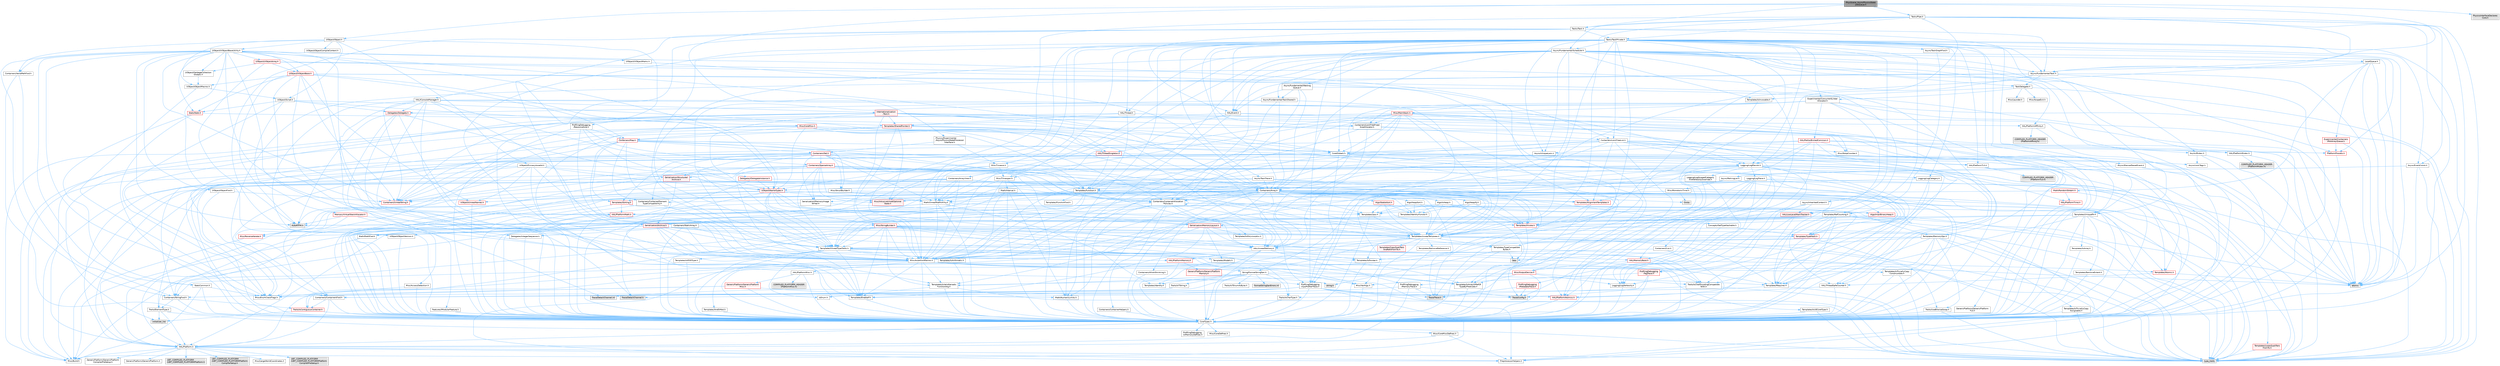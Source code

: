 digraph "PhysScene_AsyncPhysicsStateJobQueue.h"
{
 // INTERACTIVE_SVG=YES
 // LATEX_PDF_SIZE
  bgcolor="transparent";
  edge [fontname=Helvetica,fontsize=10,labelfontname=Helvetica,labelfontsize=10];
  node [fontname=Helvetica,fontsize=10,shape=box,height=0.2,width=0.4];
  Node1 [id="Node000001",label="PhysScene_AsyncPhysicsState\lJobQueue.h",height=0.2,width=0.4,color="gray40", fillcolor="grey60", style="filled", fontcolor="black",tooltip=" "];
  Node1 -> Node2 [id="edge1_Node000001_Node000002",color="steelblue1",style="solid",tooltip=" "];
  Node2 [id="Node000002",label="Tasks/Pipe.h",height=0.2,width=0.4,color="grey40", fillcolor="white", style="filled",URL="$d4/d5f/Pipe_8h.html",tooltip=" "];
  Node2 -> Node3 [id="edge2_Node000002_Node000003",color="steelblue1",style="solid",tooltip=" "];
  Node3 [id="Node000003",label="Async/Fundamental/Scheduler.h",height=0.2,width=0.4,color="grey40", fillcolor="white", style="filled",URL="$d7/d7f/Scheduler_8h.html",tooltip=" "];
  Node3 -> Node4 [id="edge3_Node000003_Node000004",color="steelblue1",style="solid",tooltip=" "];
  Node4 [id="Node000004",label="Async/Fundamental/Task.h",height=0.2,width=0.4,color="grey40", fillcolor="white", style="filled",URL="$d6/d93/Async_2Fundamental_2Task_8h.html",tooltip=" "];
  Node4 -> Node5 [id="edge4_Node000004_Node000005",color="steelblue1",style="solid",tooltip=" "];
  Node5 [id="Node000005",label="Logging/LogMacros.h",height=0.2,width=0.4,color="grey40", fillcolor="white", style="filled",URL="$d0/d16/LogMacros_8h.html",tooltip=" "];
  Node5 -> Node6 [id="edge5_Node000005_Node000006",color="steelblue1",style="solid",tooltip=" "];
  Node6 [id="Node000006",label="Containers/UnrealString.h",height=0.2,width=0.4,color="red", fillcolor="#FFF0F0", style="filled",URL="$d5/dba/UnrealString_8h.html",tooltip=" "];
  Node5 -> Node21 [id="edge6_Node000005_Node000021",color="steelblue1",style="solid",tooltip=" "];
  Node21 [id="Node000021",label="CoreTypes.h",height=0.2,width=0.4,color="grey40", fillcolor="white", style="filled",URL="$dc/dec/CoreTypes_8h.html",tooltip=" "];
  Node21 -> Node11 [id="edge7_Node000021_Node000011",color="steelblue1",style="solid",tooltip=" "];
  Node11 [id="Node000011",label="HAL/Platform.h",height=0.2,width=0.4,color="grey40", fillcolor="white", style="filled",URL="$d9/dd0/Platform_8h.html",tooltip=" "];
  Node11 -> Node12 [id="edge8_Node000011_Node000012",color="steelblue1",style="solid",tooltip=" "];
  Node12 [id="Node000012",label="Misc/Build.h",height=0.2,width=0.4,color="grey40", fillcolor="white", style="filled",URL="$d3/dbb/Build_8h.html",tooltip=" "];
  Node11 -> Node13 [id="edge9_Node000011_Node000013",color="steelblue1",style="solid",tooltip=" "];
  Node13 [id="Node000013",label="Misc/LargeWorldCoordinates.h",height=0.2,width=0.4,color="grey40", fillcolor="white", style="filled",URL="$d2/dcb/LargeWorldCoordinates_8h.html",tooltip=" "];
  Node11 -> Node14 [id="edge10_Node000011_Node000014",color="steelblue1",style="solid",tooltip=" "];
  Node14 [id="Node000014",label="type_traits",height=0.2,width=0.4,color="grey60", fillcolor="#E0E0E0", style="filled",tooltip=" "];
  Node11 -> Node15 [id="edge11_Node000011_Node000015",color="steelblue1",style="solid",tooltip=" "];
  Node15 [id="Node000015",label="PreprocessorHelpers.h",height=0.2,width=0.4,color="grey40", fillcolor="white", style="filled",URL="$db/ddb/PreprocessorHelpers_8h.html",tooltip=" "];
  Node11 -> Node16 [id="edge12_Node000011_Node000016",color="steelblue1",style="solid",tooltip=" "];
  Node16 [id="Node000016",label="UBT_COMPILED_PLATFORM\l/UBT_COMPILED_PLATFORMPlatform\lCompilerPreSetup.h",height=0.2,width=0.4,color="grey60", fillcolor="#E0E0E0", style="filled",tooltip=" "];
  Node11 -> Node17 [id="edge13_Node000011_Node000017",color="steelblue1",style="solid",tooltip=" "];
  Node17 [id="Node000017",label="GenericPlatform/GenericPlatform\lCompilerPreSetup.h",height=0.2,width=0.4,color="grey40", fillcolor="white", style="filled",URL="$d9/dc8/GenericPlatformCompilerPreSetup_8h.html",tooltip=" "];
  Node11 -> Node18 [id="edge14_Node000011_Node000018",color="steelblue1",style="solid",tooltip=" "];
  Node18 [id="Node000018",label="GenericPlatform/GenericPlatform.h",height=0.2,width=0.4,color="grey40", fillcolor="white", style="filled",URL="$d6/d84/GenericPlatform_8h.html",tooltip=" "];
  Node11 -> Node19 [id="edge15_Node000011_Node000019",color="steelblue1",style="solid",tooltip=" "];
  Node19 [id="Node000019",label="UBT_COMPILED_PLATFORM\l/UBT_COMPILED_PLATFORMPlatform.h",height=0.2,width=0.4,color="grey60", fillcolor="#E0E0E0", style="filled",tooltip=" "];
  Node11 -> Node20 [id="edge16_Node000011_Node000020",color="steelblue1",style="solid",tooltip=" "];
  Node20 [id="Node000020",label="UBT_COMPILED_PLATFORM\l/UBT_COMPILED_PLATFORMPlatform\lCompilerSetup.h",height=0.2,width=0.4,color="grey60", fillcolor="#E0E0E0", style="filled",tooltip=" "];
  Node21 -> Node22 [id="edge17_Node000021_Node000022",color="steelblue1",style="solid",tooltip=" "];
  Node22 [id="Node000022",label="ProfilingDebugging\l/UMemoryDefines.h",height=0.2,width=0.4,color="grey40", fillcolor="white", style="filled",URL="$d2/da2/UMemoryDefines_8h.html",tooltip=" "];
  Node21 -> Node23 [id="edge18_Node000021_Node000023",color="steelblue1",style="solid",tooltip=" "];
  Node23 [id="Node000023",label="Misc/CoreMiscDefines.h",height=0.2,width=0.4,color="grey40", fillcolor="white", style="filled",URL="$da/d38/CoreMiscDefines_8h.html",tooltip=" "];
  Node23 -> Node11 [id="edge19_Node000023_Node000011",color="steelblue1",style="solid",tooltip=" "];
  Node23 -> Node15 [id="edge20_Node000023_Node000015",color="steelblue1",style="solid",tooltip=" "];
  Node21 -> Node24 [id="edge21_Node000021_Node000024",color="steelblue1",style="solid",tooltip=" "];
  Node24 [id="Node000024",label="Misc/CoreDefines.h",height=0.2,width=0.4,color="grey40", fillcolor="white", style="filled",URL="$d3/dd2/CoreDefines_8h.html",tooltip=" "];
  Node5 -> Node15 [id="edge22_Node000005_Node000015",color="steelblue1",style="solid",tooltip=" "];
  Node5 -> Node28 [id="edge23_Node000005_Node000028",color="steelblue1",style="solid",tooltip=" "];
  Node28 [id="Node000028",label="Logging/LogCategory.h",height=0.2,width=0.4,color="grey40", fillcolor="white", style="filled",URL="$d9/d36/LogCategory_8h.html",tooltip=" "];
  Node28 -> Node21 [id="edge24_Node000028_Node000021",color="steelblue1",style="solid",tooltip=" "];
  Node28 -> Node29 [id="edge25_Node000028_Node000029",color="steelblue1",style="solid",tooltip=" "];
  Node29 [id="Node000029",label="Logging/LogVerbosity.h",height=0.2,width=0.4,color="grey40", fillcolor="white", style="filled",URL="$d2/d8f/LogVerbosity_8h.html",tooltip=" "];
  Node29 -> Node21 [id="edge26_Node000029_Node000021",color="steelblue1",style="solid",tooltip=" "];
  Node28 -> Node30 [id="edge27_Node000028_Node000030",color="steelblue1",style="solid",tooltip=" "];
  Node30 [id="Node000030",label="UObject/NameTypes.h",height=0.2,width=0.4,color="red", fillcolor="#FFF0F0", style="filled",URL="$d6/d35/NameTypes_8h.html",tooltip=" "];
  Node30 -> Node21 [id="edge28_Node000030_Node000021",color="steelblue1",style="solid",tooltip=" "];
  Node30 -> Node31 [id="edge29_Node000030_Node000031",color="steelblue1",style="solid",tooltip=" "];
  Node31 [id="Node000031",label="Misc/AssertionMacros.h",height=0.2,width=0.4,color="grey40", fillcolor="white", style="filled",URL="$d0/dfa/AssertionMacros_8h.html",tooltip=" "];
  Node31 -> Node21 [id="edge30_Node000031_Node000021",color="steelblue1",style="solid",tooltip=" "];
  Node31 -> Node11 [id="edge31_Node000031_Node000011",color="steelblue1",style="solid",tooltip=" "];
  Node31 -> Node32 [id="edge32_Node000031_Node000032",color="steelblue1",style="solid",tooltip=" "];
  Node32 [id="Node000032",label="HAL/PlatformMisc.h",height=0.2,width=0.4,color="grey40", fillcolor="white", style="filled",URL="$d0/df5/PlatformMisc_8h.html",tooltip=" "];
  Node32 -> Node21 [id="edge33_Node000032_Node000021",color="steelblue1",style="solid",tooltip=" "];
  Node32 -> Node33 [id="edge34_Node000032_Node000033",color="steelblue1",style="solid",tooltip=" "];
  Node33 [id="Node000033",label="GenericPlatform/GenericPlatform\lMisc.h",height=0.2,width=0.4,color="red", fillcolor="#FFF0F0", style="filled",URL="$db/d9a/GenericPlatformMisc_8h.html",tooltip=" "];
  Node33 -> Node34 [id="edge35_Node000033_Node000034",color="steelblue1",style="solid",tooltip=" "];
  Node34 [id="Node000034",label="Containers/StringFwd.h",height=0.2,width=0.4,color="grey40", fillcolor="white", style="filled",URL="$df/d37/StringFwd_8h.html",tooltip=" "];
  Node34 -> Node21 [id="edge36_Node000034_Node000021",color="steelblue1",style="solid",tooltip=" "];
  Node34 -> Node35 [id="edge37_Node000034_Node000035",color="steelblue1",style="solid",tooltip=" "];
  Node35 [id="Node000035",label="Traits/ElementType.h",height=0.2,width=0.4,color="grey40", fillcolor="white", style="filled",URL="$d5/d4f/ElementType_8h.html",tooltip=" "];
  Node35 -> Node11 [id="edge38_Node000035_Node000011",color="steelblue1",style="solid",tooltip=" "];
  Node35 -> Node27 [id="edge39_Node000035_Node000027",color="steelblue1",style="solid",tooltip=" "];
  Node27 [id="Node000027",label="initializer_list",height=0.2,width=0.4,color="grey60", fillcolor="#E0E0E0", style="filled",tooltip=" "];
  Node35 -> Node14 [id="edge40_Node000035_Node000014",color="steelblue1",style="solid",tooltip=" "];
  Node34 -> Node25 [id="edge41_Node000034_Node000025",color="steelblue1",style="solid",tooltip=" "];
  Node25 [id="Node000025",label="Traits/IsContiguousContainer.h",height=0.2,width=0.4,color="red", fillcolor="#FFF0F0", style="filled",URL="$d5/d3c/IsContiguousContainer_8h.html",tooltip=" "];
  Node25 -> Node21 [id="edge42_Node000025_Node000021",color="steelblue1",style="solid",tooltip=" "];
  Node25 -> Node27 [id="edge43_Node000025_Node000027",color="steelblue1",style="solid",tooltip=" "];
  Node33 -> Node21 [id="edge44_Node000033_Node000021",color="steelblue1",style="solid",tooltip=" "];
  Node33 -> Node50 [id="edge45_Node000033_Node000050",color="steelblue1",style="solid",tooltip=" "];
  Node50 [id="Node000050",label="Math/NumericLimits.h",height=0.2,width=0.4,color="grey40", fillcolor="white", style="filled",URL="$df/d1b/NumericLimits_8h.html",tooltip=" "];
  Node50 -> Node21 [id="edge46_Node000050_Node000021",color="steelblue1",style="solid",tooltip=" "];
  Node33 -> Node52 [id="edge47_Node000033_Node000052",color="steelblue1",style="solid",tooltip=" "];
  Node52 [id="Node000052",label="Misc/EnumClassFlags.h",height=0.2,width=0.4,color="grey40", fillcolor="white", style="filled",URL="$d8/de7/EnumClassFlags_8h.html",tooltip=" "];
  Node32 -> Node55 [id="edge48_Node000032_Node000055",color="steelblue1",style="solid",tooltip=" "];
  Node55 [id="Node000055",label="COMPILED_PLATFORM_HEADER\l(PlatformMisc.h)",height=0.2,width=0.4,color="grey60", fillcolor="#E0E0E0", style="filled",tooltip=" "];
  Node32 -> Node56 [id="edge49_Node000032_Node000056",color="steelblue1",style="solid",tooltip=" "];
  Node56 [id="Node000056",label="ProfilingDebugging\l/CpuProfilerTrace.h",height=0.2,width=0.4,color="grey40", fillcolor="white", style="filled",URL="$da/dcb/CpuProfilerTrace_8h.html",tooltip=" "];
  Node56 -> Node21 [id="edge50_Node000056_Node000021",color="steelblue1",style="solid",tooltip=" "];
  Node56 -> Node10 [id="edge51_Node000056_Node000010",color="steelblue1",style="solid",tooltip=" "];
  Node10 [id="Node000010",label="Containers/ContainersFwd.h",height=0.2,width=0.4,color="grey40", fillcolor="white", style="filled",URL="$d4/d0a/ContainersFwd_8h.html",tooltip=" "];
  Node10 -> Node11 [id="edge52_Node000010_Node000011",color="steelblue1",style="solid",tooltip=" "];
  Node10 -> Node21 [id="edge53_Node000010_Node000021",color="steelblue1",style="solid",tooltip=" "];
  Node10 -> Node25 [id="edge54_Node000010_Node000025",color="steelblue1",style="solid",tooltip=" "];
  Node56 -> Node57 [id="edge55_Node000056_Node000057",color="steelblue1",style="solid",tooltip=" "];
  Node57 [id="Node000057",label="HAL/PlatformAtomics.h",height=0.2,width=0.4,color="red", fillcolor="#FFF0F0", style="filled",URL="$d3/d36/PlatformAtomics_8h.html",tooltip=" "];
  Node57 -> Node21 [id="edge56_Node000057_Node000021",color="steelblue1",style="solid",tooltip=" "];
  Node56 -> Node15 [id="edge57_Node000056_Node000015",color="steelblue1",style="solid",tooltip=" "];
  Node56 -> Node12 [id="edge58_Node000056_Node000012",color="steelblue1",style="solid",tooltip=" "];
  Node56 -> Node60 [id="edge59_Node000056_Node000060",color="steelblue1",style="solid",tooltip=" "];
  Node60 [id="Node000060",label="Trace/Config.h",height=0.2,width=0.4,color="grey60", fillcolor="#E0E0E0", style="filled",tooltip=" "];
  Node56 -> Node61 [id="edge60_Node000056_Node000061",color="steelblue1",style="solid",tooltip=" "];
  Node61 [id="Node000061",label="Trace/Detail/Channel.h",height=0.2,width=0.4,color="grey60", fillcolor="#E0E0E0", style="filled",tooltip=" "];
  Node56 -> Node62 [id="edge61_Node000056_Node000062",color="steelblue1",style="solid",tooltip=" "];
  Node62 [id="Node000062",label="Trace/Detail/Channel.inl",height=0.2,width=0.4,color="grey60", fillcolor="#E0E0E0", style="filled",tooltip=" "];
  Node56 -> Node63 [id="edge62_Node000056_Node000063",color="steelblue1",style="solid",tooltip=" "];
  Node63 [id="Node000063",label="Trace/Trace.h",height=0.2,width=0.4,color="grey60", fillcolor="#E0E0E0", style="filled",tooltip=" "];
  Node31 -> Node15 [id="edge63_Node000031_Node000015",color="steelblue1",style="solid",tooltip=" "];
  Node31 -> Node64 [id="edge64_Node000031_Node000064",color="steelblue1",style="solid",tooltip=" "];
  Node64 [id="Node000064",label="Templates/EnableIf.h",height=0.2,width=0.4,color="grey40", fillcolor="white", style="filled",URL="$d7/d60/EnableIf_8h.html",tooltip=" "];
  Node64 -> Node21 [id="edge65_Node000064_Node000021",color="steelblue1",style="solid",tooltip=" "];
  Node31 -> Node65 [id="edge66_Node000031_Node000065",color="steelblue1",style="solid",tooltip=" "];
  Node65 [id="Node000065",label="Templates/IsArrayOrRefOf\lTypeByPredicate.h",height=0.2,width=0.4,color="grey40", fillcolor="white", style="filled",URL="$d6/da1/IsArrayOrRefOfTypeByPredicate_8h.html",tooltip=" "];
  Node65 -> Node21 [id="edge67_Node000065_Node000021",color="steelblue1",style="solid",tooltip=" "];
  Node31 -> Node66 [id="edge68_Node000031_Node000066",color="steelblue1",style="solid",tooltip=" "];
  Node66 [id="Node000066",label="Templates/IsValidVariadic\lFunctionArg.h",height=0.2,width=0.4,color="grey40", fillcolor="white", style="filled",URL="$d0/dc8/IsValidVariadicFunctionArg_8h.html",tooltip=" "];
  Node66 -> Node21 [id="edge69_Node000066_Node000021",color="steelblue1",style="solid",tooltip=" "];
  Node66 -> Node67 [id="edge70_Node000066_Node000067",color="steelblue1",style="solid",tooltip=" "];
  Node67 [id="Node000067",label="IsEnum.h",height=0.2,width=0.4,color="grey40", fillcolor="white", style="filled",URL="$d4/de5/IsEnum_8h.html",tooltip=" "];
  Node66 -> Node14 [id="edge71_Node000066_Node000014",color="steelblue1",style="solid",tooltip=" "];
  Node31 -> Node68 [id="edge72_Node000031_Node000068",color="steelblue1",style="solid",tooltip=" "];
  Node68 [id="Node000068",label="Traits/IsCharEncodingCompatible\lWith.h",height=0.2,width=0.4,color="grey40", fillcolor="white", style="filled",URL="$df/dd1/IsCharEncodingCompatibleWith_8h.html",tooltip=" "];
  Node68 -> Node14 [id="edge73_Node000068_Node000014",color="steelblue1",style="solid",tooltip=" "];
  Node68 -> Node69 [id="edge74_Node000068_Node000069",color="steelblue1",style="solid",tooltip=" "];
  Node69 [id="Node000069",label="Traits/IsCharType.h",height=0.2,width=0.4,color="grey40", fillcolor="white", style="filled",URL="$db/d51/IsCharType_8h.html",tooltip=" "];
  Node69 -> Node21 [id="edge75_Node000069_Node000021",color="steelblue1",style="solid",tooltip=" "];
  Node31 -> Node70 [id="edge76_Node000031_Node000070",color="steelblue1",style="solid",tooltip=" "];
  Node70 [id="Node000070",label="Misc/VarArgs.h",height=0.2,width=0.4,color="grey40", fillcolor="white", style="filled",URL="$d5/d6f/VarArgs_8h.html",tooltip=" "];
  Node70 -> Node21 [id="edge77_Node000070_Node000021",color="steelblue1",style="solid",tooltip=" "];
  Node31 -> Node71 [id="edge78_Node000031_Node000071",color="steelblue1",style="solid",tooltip=" "];
  Node71 [id="Node000071",label="String/FormatStringSan.h",height=0.2,width=0.4,color="grey40", fillcolor="white", style="filled",URL="$d3/d8b/FormatStringSan_8h.html",tooltip=" "];
  Node71 -> Node14 [id="edge79_Node000071_Node000014",color="steelblue1",style="solid",tooltip=" "];
  Node71 -> Node21 [id="edge80_Node000071_Node000021",color="steelblue1",style="solid",tooltip=" "];
  Node71 -> Node72 [id="edge81_Node000071_Node000072",color="steelblue1",style="solid",tooltip=" "];
  Node72 [id="Node000072",label="Templates/Requires.h",height=0.2,width=0.4,color="grey40", fillcolor="white", style="filled",URL="$dc/d96/Requires_8h.html",tooltip=" "];
  Node72 -> Node64 [id="edge82_Node000072_Node000064",color="steelblue1",style="solid",tooltip=" "];
  Node72 -> Node14 [id="edge83_Node000072_Node000014",color="steelblue1",style="solid",tooltip=" "];
  Node71 -> Node73 [id="edge84_Node000071_Node000073",color="steelblue1",style="solid",tooltip=" "];
  Node73 [id="Node000073",label="Templates/Identity.h",height=0.2,width=0.4,color="grey40", fillcolor="white", style="filled",URL="$d0/dd5/Identity_8h.html",tooltip=" "];
  Node71 -> Node66 [id="edge85_Node000071_Node000066",color="steelblue1",style="solid",tooltip=" "];
  Node71 -> Node69 [id="edge86_Node000071_Node000069",color="steelblue1",style="solid",tooltip=" "];
  Node71 -> Node74 [id="edge87_Node000071_Node000074",color="steelblue1",style="solid",tooltip=" "];
  Node74 [id="Node000074",label="Traits/IsTEnumAsByte.h",height=0.2,width=0.4,color="grey40", fillcolor="white", style="filled",URL="$d1/de6/IsTEnumAsByte_8h.html",tooltip=" "];
  Node71 -> Node75 [id="edge88_Node000071_Node000075",color="steelblue1",style="solid",tooltip=" "];
  Node75 [id="Node000075",label="Traits/IsTString.h",height=0.2,width=0.4,color="grey40", fillcolor="white", style="filled",URL="$d0/df8/IsTString_8h.html",tooltip=" "];
  Node75 -> Node10 [id="edge89_Node000075_Node000010",color="steelblue1",style="solid",tooltip=" "];
  Node71 -> Node10 [id="edge90_Node000071_Node000010",color="steelblue1",style="solid",tooltip=" "];
  Node71 -> Node76 [id="edge91_Node000071_Node000076",color="steelblue1",style="solid",tooltip=" "];
  Node76 [id="Node000076",label="FormatStringSanErrors.inl",height=0.2,width=0.4,color="grey60", fillcolor="#E0E0E0", style="filled",tooltip=" "];
  Node31 -> Node77 [id="edge92_Node000031_Node000077",color="steelblue1",style="solid",tooltip=" "];
  Node77 [id="Node000077",label="atomic",height=0.2,width=0.4,color="grey60", fillcolor="#E0E0E0", style="filled",tooltip=" "];
  Node30 -> Node78 [id="edge93_Node000030_Node000078",color="steelblue1",style="solid",tooltip=" "];
  Node78 [id="Node000078",label="HAL/UnrealMemory.h",height=0.2,width=0.4,color="grey40", fillcolor="white", style="filled",URL="$d9/d96/UnrealMemory_8h.html",tooltip=" "];
  Node78 -> Node21 [id="edge94_Node000078_Node000021",color="steelblue1",style="solid",tooltip=" "];
  Node78 -> Node79 [id="edge95_Node000078_Node000079",color="steelblue1",style="solid",tooltip=" "];
  Node79 [id="Node000079",label="GenericPlatform/GenericPlatform\lMemory.h",height=0.2,width=0.4,color="red", fillcolor="#FFF0F0", style="filled",URL="$dd/d22/GenericPlatformMemory_8h.html",tooltip=" "];
  Node79 -> Node21 [id="edge96_Node000079_Node000021",color="steelblue1",style="solid",tooltip=" "];
  Node79 -> Node49 [id="edge97_Node000079_Node000049",color="steelblue1",style="solid",tooltip=" "];
  Node49 [id="Node000049",label="string.h",height=0.2,width=0.4,color="grey60", fillcolor="#E0E0E0", style="filled",tooltip=" "];
  Node78 -> Node82 [id="edge98_Node000078_Node000082",color="steelblue1",style="solid",tooltip=" "];
  Node82 [id="Node000082",label="HAL/MemoryBase.h",height=0.2,width=0.4,color="red", fillcolor="#FFF0F0", style="filled",URL="$d6/d9f/MemoryBase_8h.html",tooltip=" "];
  Node82 -> Node21 [id="edge99_Node000082_Node000021",color="steelblue1",style="solid",tooltip=" "];
  Node82 -> Node57 [id="edge100_Node000082_Node000057",color="steelblue1",style="solid",tooltip=" "];
  Node82 -> Node84 [id="edge101_Node000082_Node000084",color="steelblue1",style="solid",tooltip=" "];
  Node84 [id="Node000084",label="Misc/OutputDevice.h",height=0.2,width=0.4,color="red", fillcolor="#FFF0F0", style="filled",URL="$d7/d32/OutputDevice_8h.html",tooltip=" "];
  Node84 -> Node21 [id="edge102_Node000084_Node000021",color="steelblue1",style="solid",tooltip=" "];
  Node84 -> Node29 [id="edge103_Node000084_Node000029",color="steelblue1",style="solid",tooltip=" "];
  Node84 -> Node70 [id="edge104_Node000084_Node000070",color="steelblue1",style="solid",tooltip=" "];
  Node84 -> Node65 [id="edge105_Node000084_Node000065",color="steelblue1",style="solid",tooltip=" "];
  Node84 -> Node66 [id="edge106_Node000084_Node000066",color="steelblue1",style="solid",tooltip=" "];
  Node84 -> Node68 [id="edge107_Node000084_Node000068",color="steelblue1",style="solid",tooltip=" "];
  Node82 -> Node85 [id="edge108_Node000082_Node000085",color="steelblue1",style="solid",tooltip=" "];
  Node85 [id="Node000085",label="Templates/Atomic.h",height=0.2,width=0.4,color="red", fillcolor="#FFF0F0", style="filled",URL="$d3/d91/Atomic_8h.html",tooltip=" "];
  Node85 -> Node86 [id="edge109_Node000085_Node000086",color="steelblue1",style="solid",tooltip=" "];
  Node86 [id="Node000086",label="HAL/ThreadSafeCounter.h",height=0.2,width=0.4,color="grey40", fillcolor="white", style="filled",URL="$dc/dc9/ThreadSafeCounter_8h.html",tooltip=" "];
  Node86 -> Node21 [id="edge110_Node000086_Node000021",color="steelblue1",style="solid",tooltip=" "];
  Node86 -> Node57 [id="edge111_Node000086_Node000057",color="steelblue1",style="solid",tooltip=" "];
  Node85 -> Node77 [id="edge112_Node000085_Node000077",color="steelblue1",style="solid",tooltip=" "];
  Node78 -> Node94 [id="edge113_Node000078_Node000094",color="steelblue1",style="solid",tooltip=" "];
  Node94 [id="Node000094",label="HAL/PlatformMemory.h",height=0.2,width=0.4,color="red", fillcolor="#FFF0F0", style="filled",URL="$de/d68/PlatformMemory_8h.html",tooltip=" "];
  Node94 -> Node21 [id="edge114_Node000094_Node000021",color="steelblue1",style="solid",tooltip=" "];
  Node94 -> Node79 [id="edge115_Node000094_Node000079",color="steelblue1",style="solid",tooltip=" "];
  Node78 -> Node96 [id="edge116_Node000078_Node000096",color="steelblue1",style="solid",tooltip=" "];
  Node96 [id="Node000096",label="ProfilingDebugging\l/MemoryTrace.h",height=0.2,width=0.4,color="grey40", fillcolor="white", style="filled",URL="$da/dd7/MemoryTrace_8h.html",tooltip=" "];
  Node96 -> Node11 [id="edge117_Node000096_Node000011",color="steelblue1",style="solid",tooltip=" "];
  Node96 -> Node52 [id="edge118_Node000096_Node000052",color="steelblue1",style="solid",tooltip=" "];
  Node96 -> Node60 [id="edge119_Node000096_Node000060",color="steelblue1",style="solid",tooltip=" "];
  Node96 -> Node63 [id="edge120_Node000096_Node000063",color="steelblue1",style="solid",tooltip=" "];
  Node78 -> Node97 [id="edge121_Node000078_Node000097",color="steelblue1",style="solid",tooltip=" "];
  Node97 [id="Node000097",label="Templates/IsPointer.h",height=0.2,width=0.4,color="grey40", fillcolor="white", style="filled",URL="$d7/d05/IsPointer_8h.html",tooltip=" "];
  Node97 -> Node21 [id="edge122_Node000097_Node000021",color="steelblue1",style="solid",tooltip=" "];
  Node30 -> Node98 [id="edge123_Node000030_Node000098",color="steelblue1",style="solid",tooltip=" "];
  Node98 [id="Node000098",label="Templates/UnrealTypeTraits.h",height=0.2,width=0.4,color="grey40", fillcolor="white", style="filled",URL="$d2/d2d/UnrealTypeTraits_8h.html",tooltip=" "];
  Node98 -> Node21 [id="edge124_Node000098_Node000021",color="steelblue1",style="solid",tooltip=" "];
  Node98 -> Node97 [id="edge125_Node000098_Node000097",color="steelblue1",style="solid",tooltip=" "];
  Node98 -> Node31 [id="edge126_Node000098_Node000031",color="steelblue1",style="solid",tooltip=" "];
  Node98 -> Node90 [id="edge127_Node000098_Node000090",color="steelblue1",style="solid",tooltip=" "];
  Node90 [id="Node000090",label="Templates/AndOrNot.h",height=0.2,width=0.4,color="grey40", fillcolor="white", style="filled",URL="$db/d0a/AndOrNot_8h.html",tooltip=" "];
  Node90 -> Node21 [id="edge128_Node000090_Node000021",color="steelblue1",style="solid",tooltip=" "];
  Node98 -> Node64 [id="edge129_Node000098_Node000064",color="steelblue1",style="solid",tooltip=" "];
  Node98 -> Node99 [id="edge130_Node000098_Node000099",color="steelblue1",style="solid",tooltip=" "];
  Node99 [id="Node000099",label="Templates/IsArithmetic.h",height=0.2,width=0.4,color="grey40", fillcolor="white", style="filled",URL="$d2/d5d/IsArithmetic_8h.html",tooltip=" "];
  Node99 -> Node21 [id="edge131_Node000099_Node000021",color="steelblue1",style="solid",tooltip=" "];
  Node98 -> Node67 [id="edge132_Node000098_Node000067",color="steelblue1",style="solid",tooltip=" "];
  Node98 -> Node100 [id="edge133_Node000098_Node000100",color="steelblue1",style="solid",tooltip=" "];
  Node100 [id="Node000100",label="Templates/Models.h",height=0.2,width=0.4,color="grey40", fillcolor="white", style="filled",URL="$d3/d0c/Models_8h.html",tooltip=" "];
  Node100 -> Node73 [id="edge134_Node000100_Node000073",color="steelblue1",style="solid",tooltip=" "];
  Node98 -> Node101 [id="edge135_Node000098_Node000101",color="steelblue1",style="solid",tooltip=" "];
  Node101 [id="Node000101",label="Templates/IsPODType.h",height=0.2,width=0.4,color="grey40", fillcolor="white", style="filled",URL="$d7/db1/IsPODType_8h.html",tooltip=" "];
  Node101 -> Node21 [id="edge136_Node000101_Node000021",color="steelblue1",style="solid",tooltip=" "];
  Node98 -> Node102 [id="edge137_Node000098_Node000102",color="steelblue1",style="solid",tooltip=" "];
  Node102 [id="Node000102",label="Templates/IsUECoreType.h",height=0.2,width=0.4,color="grey40", fillcolor="white", style="filled",URL="$d1/db8/IsUECoreType_8h.html",tooltip=" "];
  Node102 -> Node21 [id="edge138_Node000102_Node000021",color="steelblue1",style="solid",tooltip=" "];
  Node102 -> Node14 [id="edge139_Node000102_Node000014",color="steelblue1",style="solid",tooltip=" "];
  Node98 -> Node91 [id="edge140_Node000098_Node000091",color="steelblue1",style="solid",tooltip=" "];
  Node91 [id="Node000091",label="Templates/IsTriviallyCopy\lConstructible.h",height=0.2,width=0.4,color="grey40", fillcolor="white", style="filled",URL="$d3/d78/IsTriviallyCopyConstructible_8h.html",tooltip=" "];
  Node91 -> Node21 [id="edge141_Node000091_Node000021",color="steelblue1",style="solid",tooltip=" "];
  Node91 -> Node14 [id="edge142_Node000091_Node000014",color="steelblue1",style="solid",tooltip=" "];
  Node30 -> Node103 [id="edge143_Node000030_Node000103",color="steelblue1",style="solid",tooltip=" "];
  Node103 [id="Node000103",label="Templates/UnrealTemplate.h",height=0.2,width=0.4,color="grey40", fillcolor="white", style="filled",URL="$d4/d24/UnrealTemplate_8h.html",tooltip=" "];
  Node103 -> Node21 [id="edge144_Node000103_Node000021",color="steelblue1",style="solid",tooltip=" "];
  Node103 -> Node97 [id="edge145_Node000103_Node000097",color="steelblue1",style="solid",tooltip=" "];
  Node103 -> Node78 [id="edge146_Node000103_Node000078",color="steelblue1",style="solid",tooltip=" "];
  Node103 -> Node104 [id="edge147_Node000103_Node000104",color="steelblue1",style="solid",tooltip=" "];
  Node104 [id="Node000104",label="Templates/CopyQualifiers\lAndRefsFromTo.h",height=0.2,width=0.4,color="red", fillcolor="#FFF0F0", style="filled",URL="$d3/db3/CopyQualifiersAndRefsFromTo_8h.html",tooltip=" "];
  Node103 -> Node98 [id="edge148_Node000103_Node000098",color="steelblue1",style="solid",tooltip=" "];
  Node103 -> Node106 [id="edge149_Node000103_Node000106",color="steelblue1",style="solid",tooltip=" "];
  Node106 [id="Node000106",label="Templates/RemoveReference.h",height=0.2,width=0.4,color="grey40", fillcolor="white", style="filled",URL="$da/dbe/RemoveReference_8h.html",tooltip=" "];
  Node106 -> Node21 [id="edge150_Node000106_Node000021",color="steelblue1",style="solid",tooltip=" "];
  Node103 -> Node72 [id="edge151_Node000103_Node000072",color="steelblue1",style="solid",tooltip=" "];
  Node103 -> Node107 [id="edge152_Node000103_Node000107",color="steelblue1",style="solid",tooltip=" "];
  Node107 [id="Node000107",label="Templates/TypeCompatible\lBytes.h",height=0.2,width=0.4,color="grey40", fillcolor="white", style="filled",URL="$df/d0a/TypeCompatibleBytes_8h.html",tooltip=" "];
  Node107 -> Node21 [id="edge153_Node000107_Node000021",color="steelblue1",style="solid",tooltip=" "];
  Node107 -> Node49 [id="edge154_Node000107_Node000049",color="steelblue1",style="solid",tooltip=" "];
  Node107 -> Node41 [id="edge155_Node000107_Node000041",color="steelblue1",style="solid",tooltip=" "];
  Node41 [id="Node000041",label="new",height=0.2,width=0.4,color="grey60", fillcolor="#E0E0E0", style="filled",tooltip=" "];
  Node107 -> Node14 [id="edge156_Node000107_Node000014",color="steelblue1",style="solid",tooltip=" "];
  Node103 -> Node73 [id="edge157_Node000103_Node000073",color="steelblue1",style="solid",tooltip=" "];
  Node103 -> Node25 [id="edge158_Node000103_Node000025",color="steelblue1",style="solid",tooltip=" "];
  Node103 -> Node108 [id="edge159_Node000103_Node000108",color="steelblue1",style="solid",tooltip=" "];
  Node108 [id="Node000108",label="Traits/UseBitwiseSwap.h",height=0.2,width=0.4,color="grey40", fillcolor="white", style="filled",URL="$db/df3/UseBitwiseSwap_8h.html",tooltip=" "];
  Node108 -> Node21 [id="edge160_Node000108_Node000021",color="steelblue1",style="solid",tooltip=" "];
  Node108 -> Node14 [id="edge161_Node000108_Node000014",color="steelblue1",style="solid",tooltip=" "];
  Node103 -> Node14 [id="edge162_Node000103_Node000014",color="steelblue1",style="solid",tooltip=" "];
  Node30 -> Node6 [id="edge163_Node000030_Node000006",color="steelblue1",style="solid",tooltip=" "];
  Node30 -> Node34 [id="edge164_Node000030_Node000034",color="steelblue1",style="solid",tooltip=" "];
  Node30 -> Node177 [id="edge165_Node000030_Node000177",color="steelblue1",style="solid",tooltip=" "];
  Node177 [id="Node000177",label="UObject/UnrealNames.h",height=0.2,width=0.4,color="red", fillcolor="#FFF0F0", style="filled",URL="$d8/db1/UnrealNames_8h.html",tooltip=" "];
  Node177 -> Node21 [id="edge166_Node000177_Node000021",color="steelblue1",style="solid",tooltip=" "];
  Node30 -> Node85 [id="edge167_Node000030_Node000085",color="steelblue1",style="solid",tooltip=" "];
  Node30 -> Node143 [id="edge168_Node000030_Node000143",color="steelblue1",style="solid",tooltip=" "];
  Node143 [id="Node000143",label="Serialization/MemoryLayout.h",height=0.2,width=0.4,color="red", fillcolor="#FFF0F0", style="filled",URL="$d7/d66/MemoryLayout_8h.html",tooltip=" "];
  Node143 -> Node34 [id="edge169_Node000143_Node000034",color="steelblue1",style="solid",tooltip=" "];
  Node143 -> Node78 [id="edge170_Node000143_Node000078",color="steelblue1",style="solid",tooltip=" "];
  Node143 -> Node64 [id="edge171_Node000143_Node000064",color="steelblue1",style="solid",tooltip=" "];
  Node143 -> Node123 [id="edge172_Node000143_Node000123",color="steelblue1",style="solid",tooltip=" "];
  Node123 [id="Node000123",label="Templates/IsPolymorphic.h",height=0.2,width=0.4,color="grey40", fillcolor="white", style="filled",URL="$dc/d20/IsPolymorphic_8h.html",tooltip=" "];
  Node143 -> Node100 [id="edge173_Node000143_Node000100",color="steelblue1",style="solid",tooltip=" "];
  Node143 -> Node103 [id="edge174_Node000143_Node000103",color="steelblue1",style="solid",tooltip=" "];
  Node30 -> Node126 [id="edge175_Node000030_Node000126",color="steelblue1",style="solid",tooltip=" "];
  Node126 [id="Node000126",label="Misc/IntrusiveUnsetOptional\lState.h",height=0.2,width=0.4,color="red", fillcolor="#FFF0F0", style="filled",URL="$d2/d0a/IntrusiveUnsetOptionalState_8h.html",tooltip=" "];
  Node30 -> Node179 [id="edge176_Node000030_Node000179",color="steelblue1",style="solid",tooltip=" "];
  Node179 [id="Node000179",label="Misc/StringBuilder.h",height=0.2,width=0.4,color="red", fillcolor="#FFF0F0", style="filled",URL="$d4/d52/StringBuilder_8h.html",tooltip=" "];
  Node179 -> Node34 [id="edge177_Node000179_Node000034",color="steelblue1",style="solid",tooltip=" "];
  Node179 -> Node21 [id="edge178_Node000179_Node000021",color="steelblue1",style="solid",tooltip=" "];
  Node179 -> Node78 [id="edge179_Node000179_Node000078",color="steelblue1",style="solid",tooltip=" "];
  Node179 -> Node31 [id="edge180_Node000179_Node000031",color="steelblue1",style="solid",tooltip=" "];
  Node179 -> Node64 [id="edge181_Node000179_Node000064",color="steelblue1",style="solid",tooltip=" "];
  Node179 -> Node65 [id="edge182_Node000179_Node000065",color="steelblue1",style="solid",tooltip=" "];
  Node179 -> Node66 [id="edge183_Node000179_Node000066",color="steelblue1",style="solid",tooltip=" "];
  Node179 -> Node72 [id="edge184_Node000179_Node000072",color="steelblue1",style="solid",tooltip=" "];
  Node179 -> Node103 [id="edge185_Node000179_Node000103",color="steelblue1",style="solid",tooltip=" "];
  Node179 -> Node98 [id="edge186_Node000179_Node000098",color="steelblue1",style="solid",tooltip=" "];
  Node179 -> Node68 [id="edge187_Node000179_Node000068",color="steelblue1",style="solid",tooltip=" "];
  Node179 -> Node69 [id="edge188_Node000179_Node000069",color="steelblue1",style="solid",tooltip=" "];
  Node179 -> Node25 [id="edge189_Node000179_Node000025",color="steelblue1",style="solid",tooltip=" "];
  Node179 -> Node14 [id="edge190_Node000179_Node000014",color="steelblue1",style="solid",tooltip=" "];
  Node30 -> Node63 [id="edge191_Node000030_Node000063",color="steelblue1",style="solid",tooltip=" "];
  Node5 -> Node185 [id="edge192_Node000005_Node000185",color="steelblue1",style="solid",tooltip=" "];
  Node185 [id="Node000185",label="Logging/LogScopedCategory\lAndVerbosityOverride.h",height=0.2,width=0.4,color="grey40", fillcolor="white", style="filled",URL="$de/dba/LogScopedCategoryAndVerbosityOverride_8h.html",tooltip=" "];
  Node185 -> Node21 [id="edge193_Node000185_Node000021",color="steelblue1",style="solid",tooltip=" "];
  Node185 -> Node29 [id="edge194_Node000185_Node000029",color="steelblue1",style="solid",tooltip=" "];
  Node185 -> Node30 [id="edge195_Node000185_Node000030",color="steelblue1",style="solid",tooltip=" "];
  Node5 -> Node186 [id="edge196_Node000005_Node000186",color="steelblue1",style="solid",tooltip=" "];
  Node186 [id="Node000186",label="Logging/LogTrace.h",height=0.2,width=0.4,color="grey40", fillcolor="white", style="filled",URL="$d5/d91/LogTrace_8h.html",tooltip=" "];
  Node186 -> Node21 [id="edge197_Node000186_Node000021",color="steelblue1",style="solid",tooltip=" "];
  Node186 -> Node125 [id="edge198_Node000186_Node000125",color="steelblue1",style="solid",tooltip=" "];
  Node125 [id="Node000125",label="Containers/Array.h",height=0.2,width=0.4,color="grey40", fillcolor="white", style="filled",URL="$df/dd0/Array_8h.html",tooltip=" "];
  Node125 -> Node21 [id="edge199_Node000125_Node000021",color="steelblue1",style="solid",tooltip=" "];
  Node125 -> Node31 [id="edge200_Node000125_Node000031",color="steelblue1",style="solid",tooltip=" "];
  Node125 -> Node126 [id="edge201_Node000125_Node000126",color="steelblue1",style="solid",tooltip=" "];
  Node125 -> Node128 [id="edge202_Node000125_Node000128",color="steelblue1",style="solid",tooltip=" "];
  Node128 [id="Node000128",label="Misc/ReverseIterate.h",height=0.2,width=0.4,color="red", fillcolor="#FFF0F0", style="filled",URL="$db/de3/ReverseIterate_8h.html",tooltip=" "];
  Node128 -> Node11 [id="edge203_Node000128_Node000011",color="steelblue1",style="solid",tooltip=" "];
  Node125 -> Node78 [id="edge204_Node000125_Node000078",color="steelblue1",style="solid",tooltip=" "];
  Node125 -> Node98 [id="edge205_Node000125_Node000098",color="steelblue1",style="solid",tooltip=" "];
  Node125 -> Node103 [id="edge206_Node000125_Node000103",color="steelblue1",style="solid",tooltip=" "];
  Node125 -> Node130 [id="edge207_Node000125_Node000130",color="steelblue1",style="solid",tooltip=" "];
  Node130 [id="Node000130",label="Containers/AllowShrinking.h",height=0.2,width=0.4,color="grey40", fillcolor="white", style="filled",URL="$d7/d1a/AllowShrinking_8h.html",tooltip=" "];
  Node130 -> Node21 [id="edge208_Node000130_Node000021",color="steelblue1",style="solid",tooltip=" "];
  Node125 -> Node113 [id="edge209_Node000125_Node000113",color="steelblue1",style="solid",tooltip=" "];
  Node113 [id="Node000113",label="Containers/ContainerAllocation\lPolicies.h",height=0.2,width=0.4,color="grey40", fillcolor="white", style="filled",URL="$d7/dff/ContainerAllocationPolicies_8h.html",tooltip=" "];
  Node113 -> Node21 [id="edge210_Node000113_Node000021",color="steelblue1",style="solid",tooltip=" "];
  Node113 -> Node114 [id="edge211_Node000113_Node000114",color="steelblue1",style="solid",tooltip=" "];
  Node114 [id="Node000114",label="Containers/ContainerHelpers.h",height=0.2,width=0.4,color="grey40", fillcolor="white", style="filled",URL="$d7/d33/ContainerHelpers_8h.html",tooltip=" "];
  Node114 -> Node21 [id="edge212_Node000114_Node000021",color="steelblue1",style="solid",tooltip=" "];
  Node113 -> Node113 [id="edge213_Node000113_Node000113",color="steelblue1",style="solid",tooltip=" "];
  Node113 -> Node115 [id="edge214_Node000113_Node000115",color="steelblue1",style="solid",tooltip=" "];
  Node115 [id="Node000115",label="HAL/PlatformMath.h",height=0.2,width=0.4,color="red", fillcolor="#FFF0F0", style="filled",URL="$dc/d53/PlatformMath_8h.html",tooltip=" "];
  Node115 -> Node21 [id="edge215_Node000115_Node000021",color="steelblue1",style="solid",tooltip=" "];
  Node113 -> Node78 [id="edge216_Node000113_Node000078",color="steelblue1",style="solid",tooltip=" "];
  Node113 -> Node50 [id="edge217_Node000113_Node000050",color="steelblue1",style="solid",tooltip=" "];
  Node113 -> Node31 [id="edge218_Node000113_Node000031",color="steelblue1",style="solid",tooltip=" "];
  Node113 -> Node123 [id="edge219_Node000113_Node000123",color="steelblue1",style="solid",tooltip=" "];
  Node113 -> Node124 [id="edge220_Node000113_Node000124",color="steelblue1",style="solid",tooltip=" "];
  Node124 [id="Node000124",label="Templates/MemoryOps.h",height=0.2,width=0.4,color="grey40", fillcolor="white", style="filled",URL="$db/dea/MemoryOps_8h.html",tooltip=" "];
  Node124 -> Node21 [id="edge221_Node000124_Node000021",color="steelblue1",style="solid",tooltip=" "];
  Node124 -> Node78 [id="edge222_Node000124_Node000078",color="steelblue1",style="solid",tooltip=" "];
  Node124 -> Node92 [id="edge223_Node000124_Node000092",color="steelblue1",style="solid",tooltip=" "];
  Node92 [id="Node000092",label="Templates/IsTriviallyCopy\lAssignable.h",height=0.2,width=0.4,color="grey40", fillcolor="white", style="filled",URL="$d2/df2/IsTriviallyCopyAssignable_8h.html",tooltip=" "];
  Node92 -> Node21 [id="edge224_Node000092_Node000021",color="steelblue1",style="solid",tooltip=" "];
  Node92 -> Node14 [id="edge225_Node000092_Node000014",color="steelblue1",style="solid",tooltip=" "];
  Node124 -> Node91 [id="edge226_Node000124_Node000091",color="steelblue1",style="solid",tooltip=" "];
  Node124 -> Node72 [id="edge227_Node000124_Node000072",color="steelblue1",style="solid",tooltip=" "];
  Node124 -> Node98 [id="edge228_Node000124_Node000098",color="steelblue1",style="solid",tooltip=" "];
  Node124 -> Node108 [id="edge229_Node000124_Node000108",color="steelblue1",style="solid",tooltip=" "];
  Node124 -> Node41 [id="edge230_Node000124_Node000041",color="steelblue1",style="solid",tooltip=" "];
  Node124 -> Node14 [id="edge231_Node000124_Node000014",color="steelblue1",style="solid",tooltip=" "];
  Node113 -> Node107 [id="edge232_Node000113_Node000107",color="steelblue1",style="solid",tooltip=" "];
  Node113 -> Node14 [id="edge233_Node000113_Node000014",color="steelblue1",style="solid",tooltip=" "];
  Node125 -> Node131 [id="edge234_Node000125_Node000131",color="steelblue1",style="solid",tooltip=" "];
  Node131 [id="Node000131",label="Containers/ContainerElement\lTypeCompatibility.h",height=0.2,width=0.4,color="grey40", fillcolor="white", style="filled",URL="$df/ddf/ContainerElementTypeCompatibility_8h.html",tooltip=" "];
  Node131 -> Node21 [id="edge235_Node000131_Node000021",color="steelblue1",style="solid",tooltip=" "];
  Node131 -> Node98 [id="edge236_Node000131_Node000098",color="steelblue1",style="solid",tooltip=" "];
  Node125 -> Node132 [id="edge237_Node000125_Node000132",color="steelblue1",style="solid",tooltip=" "];
  Node132 [id="Node000132",label="Serialization/Archive.h",height=0.2,width=0.4,color="red", fillcolor="#FFF0F0", style="filled",URL="$d7/d3b/Archive_8h.html",tooltip=" "];
  Node132 -> Node21 [id="edge238_Node000132_Node000021",color="steelblue1",style="solid",tooltip=" "];
  Node132 -> Node37 [id="edge239_Node000132_Node000037",color="steelblue1",style="solid",tooltip=" "];
  Node37 [id="Node000037",label="Math/MathFwd.h",height=0.2,width=0.4,color="grey40", fillcolor="white", style="filled",URL="$d2/d10/MathFwd_8h.html",tooltip=" "];
  Node37 -> Node11 [id="edge240_Node000037_Node000011",color="steelblue1",style="solid",tooltip=" "];
  Node132 -> Node31 [id="edge241_Node000132_Node000031",color="steelblue1",style="solid",tooltip=" "];
  Node132 -> Node12 [id="edge242_Node000132_Node000012",color="steelblue1",style="solid",tooltip=" "];
  Node132 -> Node70 [id="edge243_Node000132_Node000070",color="steelblue1",style="solid",tooltip=" "];
  Node132 -> Node64 [id="edge244_Node000132_Node000064",color="steelblue1",style="solid",tooltip=" "];
  Node132 -> Node65 [id="edge245_Node000132_Node000065",color="steelblue1",style="solid",tooltip=" "];
  Node132 -> Node66 [id="edge246_Node000132_Node000066",color="steelblue1",style="solid",tooltip=" "];
  Node132 -> Node103 [id="edge247_Node000132_Node000103",color="steelblue1",style="solid",tooltip=" "];
  Node132 -> Node68 [id="edge248_Node000132_Node000068",color="steelblue1",style="solid",tooltip=" "];
  Node132 -> Node141 [id="edge249_Node000132_Node000141",color="steelblue1",style="solid",tooltip=" "];
  Node141 [id="Node000141",label="UObject/ObjectVersion.h",height=0.2,width=0.4,color="grey40", fillcolor="white", style="filled",URL="$da/d63/ObjectVersion_8h.html",tooltip=" "];
  Node141 -> Node21 [id="edge250_Node000141_Node000021",color="steelblue1",style="solid",tooltip=" "];
  Node125 -> Node142 [id="edge251_Node000125_Node000142",color="steelblue1",style="solid",tooltip=" "];
  Node142 [id="Node000142",label="Serialization/MemoryImage\lWriter.h",height=0.2,width=0.4,color="grey40", fillcolor="white", style="filled",URL="$d0/d08/MemoryImageWriter_8h.html",tooltip=" "];
  Node142 -> Node21 [id="edge252_Node000142_Node000021",color="steelblue1",style="solid",tooltip=" "];
  Node142 -> Node143 [id="edge253_Node000142_Node000143",color="steelblue1",style="solid",tooltip=" "];
  Node125 -> Node156 [id="edge254_Node000125_Node000156",color="steelblue1",style="solid",tooltip=" "];
  Node156 [id="Node000156",label="Algo/Heapify.h",height=0.2,width=0.4,color="grey40", fillcolor="white", style="filled",URL="$d0/d2a/Heapify_8h.html",tooltip=" "];
  Node156 -> Node157 [id="edge255_Node000156_Node000157",color="steelblue1",style="solid",tooltip=" "];
  Node157 [id="Node000157",label="Algo/Impl/BinaryHeap.h",height=0.2,width=0.4,color="red", fillcolor="#FFF0F0", style="filled",URL="$d7/da3/Algo_2Impl_2BinaryHeap_8h.html",tooltip=" "];
  Node157 -> Node158 [id="edge256_Node000157_Node000158",color="steelblue1",style="solid",tooltip=" "];
  Node158 [id="Node000158",label="Templates/Invoke.h",height=0.2,width=0.4,color="red", fillcolor="#FFF0F0", style="filled",URL="$d7/deb/Invoke_8h.html",tooltip=" "];
  Node158 -> Node21 [id="edge257_Node000158_Node000021",color="steelblue1",style="solid",tooltip=" "];
  Node158 -> Node103 [id="edge258_Node000158_Node000103",color="steelblue1",style="solid",tooltip=" "];
  Node158 -> Node14 [id="edge259_Node000158_Node000014",color="steelblue1",style="solid",tooltip=" "];
  Node157 -> Node14 [id="edge260_Node000157_Node000014",color="steelblue1",style="solid",tooltip=" "];
  Node156 -> Node162 [id="edge261_Node000156_Node000162",color="steelblue1",style="solid",tooltip=" "];
  Node162 [id="Node000162",label="Templates/IdentityFunctor.h",height=0.2,width=0.4,color="grey40", fillcolor="white", style="filled",URL="$d7/d2e/IdentityFunctor_8h.html",tooltip=" "];
  Node162 -> Node11 [id="edge262_Node000162_Node000011",color="steelblue1",style="solid",tooltip=" "];
  Node156 -> Node158 [id="edge263_Node000156_Node000158",color="steelblue1",style="solid",tooltip=" "];
  Node156 -> Node163 [id="edge264_Node000156_Node000163",color="steelblue1",style="solid",tooltip=" "];
  Node163 [id="Node000163",label="Templates/Less.h",height=0.2,width=0.4,color="grey40", fillcolor="white", style="filled",URL="$de/dc8/Less_8h.html",tooltip=" "];
  Node163 -> Node21 [id="edge265_Node000163_Node000021",color="steelblue1",style="solid",tooltip=" "];
  Node163 -> Node103 [id="edge266_Node000163_Node000103",color="steelblue1",style="solid",tooltip=" "];
  Node156 -> Node103 [id="edge267_Node000156_Node000103",color="steelblue1",style="solid",tooltip=" "];
  Node125 -> Node164 [id="edge268_Node000125_Node000164",color="steelblue1",style="solid",tooltip=" "];
  Node164 [id="Node000164",label="Algo/HeapSort.h",height=0.2,width=0.4,color="grey40", fillcolor="white", style="filled",URL="$d3/d92/HeapSort_8h.html",tooltip=" "];
  Node164 -> Node157 [id="edge269_Node000164_Node000157",color="steelblue1",style="solid",tooltip=" "];
  Node164 -> Node162 [id="edge270_Node000164_Node000162",color="steelblue1",style="solid",tooltip=" "];
  Node164 -> Node163 [id="edge271_Node000164_Node000163",color="steelblue1",style="solid",tooltip=" "];
  Node164 -> Node103 [id="edge272_Node000164_Node000103",color="steelblue1",style="solid",tooltip=" "];
  Node125 -> Node165 [id="edge273_Node000125_Node000165",color="steelblue1",style="solid",tooltip=" "];
  Node165 [id="Node000165",label="Algo/IsHeap.h",height=0.2,width=0.4,color="grey40", fillcolor="white", style="filled",URL="$de/d32/IsHeap_8h.html",tooltip=" "];
  Node165 -> Node157 [id="edge274_Node000165_Node000157",color="steelblue1",style="solid",tooltip=" "];
  Node165 -> Node162 [id="edge275_Node000165_Node000162",color="steelblue1",style="solid",tooltip=" "];
  Node165 -> Node158 [id="edge276_Node000165_Node000158",color="steelblue1",style="solid",tooltip=" "];
  Node165 -> Node163 [id="edge277_Node000165_Node000163",color="steelblue1",style="solid",tooltip=" "];
  Node165 -> Node103 [id="edge278_Node000165_Node000103",color="steelblue1",style="solid",tooltip=" "];
  Node125 -> Node157 [id="edge279_Node000125_Node000157",color="steelblue1",style="solid",tooltip=" "];
  Node125 -> Node166 [id="edge280_Node000125_Node000166",color="steelblue1",style="solid",tooltip=" "];
  Node166 [id="Node000166",label="Algo/StableSort.h",height=0.2,width=0.4,color="red", fillcolor="#FFF0F0", style="filled",URL="$d7/d3c/StableSort_8h.html",tooltip=" "];
  Node166 -> Node162 [id="edge281_Node000166_Node000162",color="steelblue1",style="solid",tooltip=" "];
  Node166 -> Node158 [id="edge282_Node000166_Node000158",color="steelblue1",style="solid",tooltip=" "];
  Node166 -> Node163 [id="edge283_Node000166_Node000163",color="steelblue1",style="solid",tooltip=" "];
  Node166 -> Node103 [id="edge284_Node000166_Node000103",color="steelblue1",style="solid",tooltip=" "];
  Node125 -> Node169 [id="edge285_Node000125_Node000169",color="steelblue1",style="solid",tooltip=" "];
  Node169 [id="Node000169",label="Concepts/GetTypeHashable.h",height=0.2,width=0.4,color="grey40", fillcolor="white", style="filled",URL="$d3/da2/GetTypeHashable_8h.html",tooltip=" "];
  Node169 -> Node21 [id="edge286_Node000169_Node000021",color="steelblue1",style="solid",tooltip=" "];
  Node169 -> Node147 [id="edge287_Node000169_Node000147",color="steelblue1",style="solid",tooltip=" "];
  Node147 [id="Node000147",label="Templates/TypeHash.h",height=0.2,width=0.4,color="red", fillcolor="#FFF0F0", style="filled",URL="$d1/d62/TypeHash_8h.html",tooltip=" "];
  Node147 -> Node21 [id="edge288_Node000147_Node000021",color="steelblue1",style="solid",tooltip=" "];
  Node147 -> Node72 [id="edge289_Node000147_Node000072",color="steelblue1",style="solid",tooltip=" "];
  Node147 -> Node14 [id="edge290_Node000147_Node000014",color="steelblue1",style="solid",tooltip=" "];
  Node125 -> Node162 [id="edge291_Node000125_Node000162",color="steelblue1",style="solid",tooltip=" "];
  Node125 -> Node158 [id="edge292_Node000125_Node000158",color="steelblue1",style="solid",tooltip=" "];
  Node125 -> Node163 [id="edge293_Node000125_Node000163",color="steelblue1",style="solid",tooltip=" "];
  Node125 -> Node170 [id="edge294_Node000125_Node000170",color="steelblue1",style="solid",tooltip=" "];
  Node170 [id="Node000170",label="Templates/LosesQualifiers\lFromTo.h",height=0.2,width=0.4,color="red", fillcolor="#FFF0F0", style="filled",URL="$d2/db3/LosesQualifiersFromTo_8h.html",tooltip=" "];
  Node170 -> Node14 [id="edge295_Node000170_Node000014",color="steelblue1",style="solid",tooltip=" "];
  Node125 -> Node72 [id="edge296_Node000125_Node000072",color="steelblue1",style="solid",tooltip=" "];
  Node125 -> Node171 [id="edge297_Node000125_Node000171",color="steelblue1",style="solid",tooltip=" "];
  Node171 [id="Node000171",label="Templates/Sorting.h",height=0.2,width=0.4,color="red", fillcolor="#FFF0F0", style="filled",URL="$d3/d9e/Sorting_8h.html",tooltip=" "];
  Node171 -> Node21 [id="edge298_Node000171_Node000021",color="steelblue1",style="solid",tooltip=" "];
  Node171 -> Node115 [id="edge299_Node000171_Node000115",color="steelblue1",style="solid",tooltip=" "];
  Node171 -> Node163 [id="edge300_Node000171_Node000163",color="steelblue1",style="solid",tooltip=" "];
  Node125 -> Node175 [id="edge301_Node000125_Node000175",color="steelblue1",style="solid",tooltip=" "];
  Node175 [id="Node000175",label="Templates/AlignmentTemplates.h",height=0.2,width=0.4,color="red", fillcolor="#FFF0F0", style="filled",URL="$dd/d32/AlignmentTemplates_8h.html",tooltip=" "];
  Node175 -> Node21 [id="edge302_Node000175_Node000021",color="steelblue1",style="solid",tooltip=" "];
  Node175 -> Node97 [id="edge303_Node000175_Node000097",color="steelblue1",style="solid",tooltip=" "];
  Node125 -> Node35 [id="edge304_Node000125_Node000035",color="steelblue1",style="solid",tooltip=" "];
  Node125 -> Node121 [id="edge305_Node000125_Node000121",color="steelblue1",style="solid",tooltip=" "];
  Node121 [id="Node000121",label="limits",height=0.2,width=0.4,color="grey60", fillcolor="#E0E0E0", style="filled",tooltip=" "];
  Node125 -> Node14 [id="edge306_Node000125_Node000014",color="steelblue1",style="solid",tooltip=" "];
  Node186 -> Node15 [id="edge307_Node000186_Node000015",color="steelblue1",style="solid",tooltip=" "];
  Node186 -> Node29 [id="edge308_Node000186_Node000029",color="steelblue1",style="solid",tooltip=" "];
  Node186 -> Node12 [id="edge309_Node000186_Node000012",color="steelblue1",style="solid",tooltip=" "];
  Node186 -> Node65 [id="edge310_Node000186_Node000065",color="steelblue1",style="solid",tooltip=" "];
  Node186 -> Node60 [id="edge311_Node000186_Node000060",color="steelblue1",style="solid",tooltip=" "];
  Node186 -> Node63 [id="edge312_Node000186_Node000063",color="steelblue1",style="solid",tooltip=" "];
  Node186 -> Node68 [id="edge313_Node000186_Node000068",color="steelblue1",style="solid",tooltip=" "];
  Node5 -> Node29 [id="edge314_Node000005_Node000029",color="steelblue1",style="solid",tooltip=" "];
  Node5 -> Node31 [id="edge315_Node000005_Node000031",color="steelblue1",style="solid",tooltip=" "];
  Node5 -> Node12 [id="edge316_Node000005_Node000012",color="steelblue1",style="solid",tooltip=" "];
  Node5 -> Node70 [id="edge317_Node000005_Node000070",color="steelblue1",style="solid",tooltip=" "];
  Node5 -> Node71 [id="edge318_Node000005_Node000071",color="steelblue1",style="solid",tooltip=" "];
  Node5 -> Node64 [id="edge319_Node000005_Node000064",color="steelblue1",style="solid",tooltip=" "];
  Node5 -> Node65 [id="edge320_Node000005_Node000065",color="steelblue1",style="solid",tooltip=" "];
  Node5 -> Node66 [id="edge321_Node000005_Node000066",color="steelblue1",style="solid",tooltip=" "];
  Node5 -> Node68 [id="edge322_Node000005_Node000068",color="steelblue1",style="solid",tooltip=" "];
  Node5 -> Node14 [id="edge323_Node000005_Node000014",color="steelblue1",style="solid",tooltip=" "];
  Node4 -> Node52 [id="edge324_Node000004_Node000052",color="steelblue1",style="solid",tooltip=" "];
  Node4 -> Node187 [id="edge325_Node000004_Node000187",color="steelblue1",style="solid",tooltip=" "];
  Node187 [id="Node000187",label="TaskDelegate.h",height=0.2,width=0.4,color="grey40", fillcolor="white", style="filled",URL="$de/db1/TaskDelegate_8h.html",tooltip=" "];
  Node187 -> Node188 [id="edge326_Node000187_Node000188",color="steelblue1",style="solid",tooltip=" "];
  Node188 [id="Node000188",label="Experimental/ConcurrentLinear\lAllocator.h",height=0.2,width=0.4,color="grey40", fillcolor="white", style="filled",URL="$d7/d84/ConcurrentLinearAllocator_8h.html",tooltip=" "];
  Node188 -> Node77 [id="edge327_Node000188_Node000077",color="steelblue1",style="solid",tooltip=" "];
  Node188 -> Node14 [id="edge328_Node000188_Node000014",color="steelblue1",style="solid",tooltip=" "];
  Node188 -> Node78 [id="edge329_Node000188_Node000078",color="steelblue1",style="solid",tooltip=" "];
  Node188 -> Node189 [id="edge330_Node000188_Node000189",color="steelblue1",style="solid",tooltip=" "];
  Node189 [id="Node000189",label="HAL/LowLevelMemTracker.h",height=0.2,width=0.4,color="red", fillcolor="#FFF0F0", style="filled",URL="$d0/d14/LowLevelMemTracker_8h.html",tooltip=" "];
  Node189 -> Node21 [id="edge331_Node000189_Node000021",color="steelblue1",style="solid",tooltip=" "];
  Node189 -> Node191 [id="edge332_Node000189_Node000191",color="steelblue1",style="solid",tooltip=" "];
  Node191 [id="Node000191",label="ProfilingDebugging\l/TagTrace.h",height=0.2,width=0.4,color="red", fillcolor="#FFF0F0", style="filled",URL="$de/d56/TagTrace_8h.html",tooltip=" "];
  Node191 -> Node21 [id="edge333_Node000191_Node000021",color="steelblue1",style="solid",tooltip=" "];
  Node191 -> Node96 [id="edge334_Node000191_Node000096",color="steelblue1",style="solid",tooltip=" "];
  Node191 -> Node60 [id="edge335_Node000191_Node000060",color="steelblue1",style="solid",tooltip=" "];
  Node189 -> Node193 [id="edge336_Node000189_Node000193",color="steelblue1",style="solid",tooltip=" "];
  Node193 [id="Node000193",label="AutoRTFM.h",height=0.2,width=0.4,color="grey60", fillcolor="#E0E0E0", style="filled",tooltip=" "];
  Node188 -> Node194 [id="edge337_Node000188_Node000194",color="steelblue1",style="solid",tooltip=" "];
  Node194 [id="Node000194",label="HAL/MallocBinnedCommon.h",height=0.2,width=0.4,color="red", fillcolor="#FFF0F0", style="filled",URL="$d9/d32/MallocBinnedCommon_8h.html",tooltip=" "];
  Node194 -> Node21 [id="edge338_Node000194_Node000021",color="steelblue1",style="solid",tooltip=" "];
  Node194 -> Node195 [id="edge339_Node000194_Node000195",color="steelblue1",style="solid",tooltip=" "];
  Node195 [id="Node000195",label="CoreGlobals.h",height=0.2,width=0.4,color="grey40", fillcolor="white", style="filled",URL="$d5/d8c/CoreGlobals_8h.html",tooltip=" "];
  Node195 -> Node6 [id="edge340_Node000195_Node000006",color="steelblue1",style="solid",tooltip=" "];
  Node195 -> Node21 [id="edge341_Node000195_Node000021",color="steelblue1",style="solid",tooltip=" "];
  Node195 -> Node196 [id="edge342_Node000195_Node000196",color="steelblue1",style="solid",tooltip=" "];
  Node196 [id="Node000196",label="HAL/PlatformTLS.h",height=0.2,width=0.4,color="grey40", fillcolor="white", style="filled",URL="$d0/def/PlatformTLS_8h.html",tooltip=" "];
  Node196 -> Node21 [id="edge343_Node000196_Node000021",color="steelblue1",style="solid",tooltip=" "];
  Node196 -> Node197 [id="edge344_Node000196_Node000197",color="steelblue1",style="solid",tooltip=" "];
  Node197 [id="Node000197",label="GenericPlatform/GenericPlatform\lTLS.h",height=0.2,width=0.4,color="grey40", fillcolor="white", style="filled",URL="$d3/d3c/GenericPlatformTLS_8h.html",tooltip=" "];
  Node197 -> Node21 [id="edge345_Node000197_Node000021",color="steelblue1",style="solid",tooltip=" "];
  Node196 -> Node198 [id="edge346_Node000196_Node000198",color="steelblue1",style="solid",tooltip=" "];
  Node198 [id="Node000198",label="COMPILED_PLATFORM_HEADER\l(PlatformTLS.h)",height=0.2,width=0.4,color="grey60", fillcolor="#E0E0E0", style="filled",tooltip=" "];
  Node195 -> Node5 [id="edge347_Node000195_Node000005",color="steelblue1",style="solid",tooltip=" "];
  Node195 -> Node12 [id="edge348_Node000195_Node000012",color="steelblue1",style="solid",tooltip=" "];
  Node195 -> Node52 [id="edge349_Node000195_Node000052",color="steelblue1",style="solid",tooltip=" "];
  Node195 -> Node84 [id="edge350_Node000195_Node000084",color="steelblue1",style="solid",tooltip=" "];
  Node195 -> Node56 [id="edge351_Node000195_Node000056",color="steelblue1",style="solid",tooltip=" "];
  Node195 -> Node85 [id="edge352_Node000195_Node000085",color="steelblue1",style="solid",tooltip=" "];
  Node195 -> Node30 [id="edge353_Node000195_Node000030",color="steelblue1",style="solid",tooltip=" "];
  Node195 -> Node77 [id="edge354_Node000195_Node000077",color="steelblue1",style="solid",tooltip=" "];
  Node194 -> Node77 [id="edge355_Node000194_Node000077",color="steelblue1",style="solid",tooltip=" "];
  Node194 -> Node82 [id="edge356_Node000194_Node000082",color="steelblue1",style="solid",tooltip=" "];
  Node194 -> Node110 [id="edge357_Node000194_Node000110",color="steelblue1",style="solid",tooltip=" "];
  Node110 [id="Node000110",label="HAL/PlatformMutex.h",height=0.2,width=0.4,color="grey40", fillcolor="white", style="filled",URL="$d9/d0b/PlatformMutex_8h.html",tooltip=" "];
  Node110 -> Node21 [id="edge358_Node000110_Node000021",color="steelblue1",style="solid",tooltip=" "];
  Node110 -> Node111 [id="edge359_Node000110_Node000111",color="steelblue1",style="solid",tooltip=" "];
  Node111 [id="Node000111",label="COMPILED_PLATFORM_HEADER\l(PlatformMutex.h)",height=0.2,width=0.4,color="grey60", fillcolor="#E0E0E0", style="filled",tooltip=" "];
  Node194 -> Node196 [id="edge360_Node000194_Node000196",color="steelblue1",style="solid",tooltip=" "];
  Node194 -> Node199 [id="edge361_Node000194_Node000199",color="steelblue1",style="solid",tooltip=" "];
  Node199 [id="Node000199",label="Async/UniqueLock.h",height=0.2,width=0.4,color="grey40", fillcolor="white", style="filled",URL="$da/dc6/UniqueLock_8h.html",tooltip=" "];
  Node199 -> Node200 [id="edge362_Node000199_Node000200",color="steelblue1",style="solid",tooltip=" "];
  Node200 [id="Node000200",label="Async/LockTags.h",height=0.2,width=0.4,color="grey40", fillcolor="white", style="filled",URL="$d6/d40/LockTags_8h.html",tooltip=" "];
  Node199 -> Node31 [id="edge363_Node000199_Node000031",color="steelblue1",style="solid",tooltip=" "];
  Node194 -> Node175 [id="edge364_Node000194_Node000175",color="steelblue1",style="solid",tooltip=" "];
  Node194 -> Node5 [id="edge365_Node000194_Node000005",color="steelblue1",style="solid",tooltip=" "];
  Node188 -> Node232 [id="edge366_Node000188_Node000232",color="steelblue1",style="solid",tooltip=" "];
  Node232 [id="Node000232",label="Templates/UniquePtr.h",height=0.2,width=0.4,color="grey40", fillcolor="white", style="filled",URL="$de/d1a/UniquePtr_8h.html",tooltip=" "];
  Node232 -> Node21 [id="edge367_Node000232_Node000021",color="steelblue1",style="solid",tooltip=" "];
  Node232 -> Node103 [id="edge368_Node000232_Node000103",color="steelblue1",style="solid",tooltip=" "];
  Node232 -> Node176 [id="edge369_Node000232_Node000176",color="steelblue1",style="solid",tooltip=" "];
  Node176 [id="Node000176",label="Templates/IsArray.h",height=0.2,width=0.4,color="grey40", fillcolor="white", style="filled",URL="$d8/d8d/IsArray_8h.html",tooltip=" "];
  Node176 -> Node21 [id="edge370_Node000176_Node000021",color="steelblue1",style="solid",tooltip=" "];
  Node232 -> Node233 [id="edge371_Node000232_Node000233",color="steelblue1",style="solid",tooltip=" "];
  Node233 [id="Node000233",label="Templates/RemoveExtent.h",height=0.2,width=0.4,color="grey40", fillcolor="white", style="filled",URL="$dc/de9/RemoveExtent_8h.html",tooltip=" "];
  Node233 -> Node21 [id="edge372_Node000233_Node000021",color="steelblue1",style="solid",tooltip=" "];
  Node232 -> Node72 [id="edge373_Node000232_Node000072",color="steelblue1",style="solid",tooltip=" "];
  Node232 -> Node143 [id="edge374_Node000232_Node000143",color="steelblue1",style="solid",tooltip=" "];
  Node232 -> Node14 [id="edge375_Node000232_Node000014",color="steelblue1",style="solid",tooltip=" "];
  Node188 -> Node98 [id="edge376_Node000188_Node000098",color="steelblue1",style="solid",tooltip=" "];
  Node188 -> Node273 [id="edge377_Node000188_Node000273",color="steelblue1",style="solid",tooltip=" "];
  Node273 [id="Node000273",label="Containers/LockFreeFixed\lSizeAllocator.h",height=0.2,width=0.4,color="grey40", fillcolor="white", style="filled",URL="$d1/d08/LockFreeFixedSizeAllocator_8h.html",tooltip=" "];
  Node273 -> Node193 [id="edge378_Node000273_Node000193",color="steelblue1",style="solid",tooltip=" "];
  Node273 -> Node31 [id="edge379_Node000273_Node000031",color="steelblue1",style="solid",tooltip=" "];
  Node273 -> Node78 [id="edge380_Node000273_Node000078",color="steelblue1",style="solid",tooltip=" "];
  Node273 -> Node274 [id="edge381_Node000273_Node000274",color="steelblue1",style="solid",tooltip=" "];
  Node274 [id="Node000274",label="Misc/NoopCounter.h",height=0.2,width=0.4,color="grey40", fillcolor="white", style="filled",URL="$dd/dff/NoopCounter_8h.html",tooltip=" "];
  Node274 -> Node21 [id="edge382_Node000274_Node000021",color="steelblue1",style="solid",tooltip=" "];
  Node273 -> Node275 [id="edge383_Node000273_Node000275",color="steelblue1",style="solid",tooltip=" "];
  Node275 [id="Node000275",label="Containers/LockFreeList.h",height=0.2,width=0.4,color="grey40", fillcolor="white", style="filled",URL="$d4/de7/LockFreeList_8h.html",tooltip=" "];
  Node275 -> Node125 [id="edge384_Node000275_Node000125",color="steelblue1",style="solid",tooltip=" "];
  Node275 -> Node10 [id="edge385_Node000275_Node000010",color="steelblue1",style="solid",tooltip=" "];
  Node275 -> Node195 [id="edge386_Node000275_Node000195",color="steelblue1",style="solid",tooltip=" "];
  Node275 -> Node21 [id="edge387_Node000275_Node000021",color="steelblue1",style="solid",tooltip=" "];
  Node275 -> Node57 [id="edge388_Node000275_Node000057",color="steelblue1",style="solid",tooltip=" "];
  Node275 -> Node246 [id="edge389_Node000275_Node000246",color="steelblue1",style="solid",tooltip=" "];
  Node246 [id="Node000246",label="PlatformProcess.h",height=0.2,width=0.4,color="red", fillcolor="#FFF0F0", style="filled",URL="$d7/d52/PlatformProcess_8h.html",tooltip=" "];
  Node246 -> Node21 [id="edge390_Node000246_Node000021",color="steelblue1",style="solid",tooltip=" "];
  Node275 -> Node86 [id="edge391_Node000275_Node000086",color="steelblue1",style="solid",tooltip=" "];
  Node275 -> Node5 [id="edge392_Node000275_Node000005",color="steelblue1",style="solid",tooltip=" "];
  Node275 -> Node31 [id="edge393_Node000275_Node000031",color="steelblue1",style="solid",tooltip=" "];
  Node275 -> Node274 [id="edge394_Node000275_Node000274",color="steelblue1",style="solid",tooltip=" "];
  Node275 -> Node175 [id="edge395_Node000275_Node000175",color="steelblue1",style="solid",tooltip=" "];
  Node275 -> Node207 [id="edge396_Node000275_Node000207",color="steelblue1",style="solid",tooltip=" "];
  Node207 [id="Node000207",label="Templates/Function.h",height=0.2,width=0.4,color="grey40", fillcolor="white", style="filled",URL="$df/df5/Function_8h.html",tooltip=" "];
  Node207 -> Node21 [id="edge397_Node000207_Node000021",color="steelblue1",style="solid",tooltip=" "];
  Node207 -> Node31 [id="edge398_Node000207_Node000031",color="steelblue1",style="solid",tooltip=" "];
  Node207 -> Node126 [id="edge399_Node000207_Node000126",color="steelblue1",style="solid",tooltip=" "];
  Node207 -> Node78 [id="edge400_Node000207_Node000078",color="steelblue1",style="solid",tooltip=" "];
  Node207 -> Node208 [id="edge401_Node000207_Node000208",color="steelblue1",style="solid",tooltip=" "];
  Node208 [id="Node000208",label="Templates/FunctionFwd.h",height=0.2,width=0.4,color="grey40", fillcolor="white", style="filled",URL="$d6/d54/FunctionFwd_8h.html",tooltip=" "];
  Node207 -> Node98 [id="edge402_Node000207_Node000098",color="steelblue1",style="solid",tooltip=" "];
  Node207 -> Node158 [id="edge403_Node000207_Node000158",color="steelblue1",style="solid",tooltip=" "];
  Node207 -> Node103 [id="edge404_Node000207_Node000103",color="steelblue1",style="solid",tooltip=" "];
  Node207 -> Node72 [id="edge405_Node000207_Node000072",color="steelblue1",style="solid",tooltip=" "];
  Node207 -> Node174 [id="edge406_Node000207_Node000174",color="steelblue1",style="solid",tooltip=" "];
  Node174 [id="Node000174",label="Math/UnrealMathUtility.h",height=0.2,width=0.4,color="grey40", fillcolor="white", style="filled",URL="$db/db8/UnrealMathUtility_8h.html",tooltip=" "];
  Node174 -> Node21 [id="edge407_Node000174_Node000021",color="steelblue1",style="solid",tooltip=" "];
  Node174 -> Node31 [id="edge408_Node000174_Node000031",color="steelblue1",style="solid",tooltip=" "];
  Node174 -> Node115 [id="edge409_Node000174_Node000115",color="steelblue1",style="solid",tooltip=" "];
  Node174 -> Node37 [id="edge410_Node000174_Node000037",color="steelblue1",style="solid",tooltip=" "];
  Node174 -> Node73 [id="edge411_Node000174_Node000073",color="steelblue1",style="solid",tooltip=" "];
  Node174 -> Node72 [id="edge412_Node000174_Node000072",color="steelblue1",style="solid",tooltip=" "];
  Node207 -> Node41 [id="edge413_Node000207_Node000041",color="steelblue1",style="solid",tooltip=" "];
  Node207 -> Node14 [id="edge414_Node000207_Node000014",color="steelblue1",style="solid",tooltip=" "];
  Node275 -> Node77 [id="edge415_Node000275_Node000077",color="steelblue1",style="solid",tooltip=" "];
  Node188 -> Node276 [id="edge416_Node000188_Node000276",color="steelblue1",style="solid",tooltip=" "];
  Node276 [id="Node000276",label="Misc/MemStack.h",height=0.2,width=0.4,color="red", fillcolor="#FFF0F0", style="filled",URL="$d7/de0/MemStack_8h.html",tooltip=" "];
  Node276 -> Node113 [id="edge417_Node000276_Node000113",color="steelblue1",style="solid",tooltip=" "];
  Node276 -> Node273 [id="edge418_Node000276_Node000273",color="steelblue1",style="solid",tooltip=" "];
  Node276 -> Node195 [id="edge419_Node000276_Node000195",color="steelblue1",style="solid",tooltip=" "];
  Node276 -> Node21 [id="edge420_Node000276_Node000021",color="steelblue1",style="solid",tooltip=" "];
  Node276 -> Node82 [id="edge421_Node000276_Node000082",color="steelblue1",style="solid",tooltip=" "];
  Node276 -> Node86 [id="edge422_Node000276_Node000086",color="steelblue1",style="solid",tooltip=" "];
  Node276 -> Node277 [id="edge423_Node000276_Node000277",color="steelblue1",style="solid",tooltip=" "];
  Node277 [id="Node000277",label="HAL/ThreadSingleton.h",height=0.2,width=0.4,color="red", fillcolor="#FFF0F0", style="filled",URL="$d0/dd5/ThreadSingleton_8h.html",tooltip=" "];
  Node277 -> Node21 [id="edge424_Node000277_Node000021",color="steelblue1",style="solid",tooltip=" "];
  Node277 -> Node207 [id="edge425_Node000277_Node000207",color="steelblue1",style="solid",tooltip=" "];
  Node277 -> Node196 [id="edge426_Node000277_Node000196",color="steelblue1",style="solid",tooltip=" "];
  Node276 -> Node78 [id="edge427_Node000276_Node000078",color="steelblue1",style="solid",tooltip=" "];
  Node276 -> Node174 [id="edge428_Node000276_Node000174",color="steelblue1",style="solid",tooltip=" "];
  Node276 -> Node31 [id="edge429_Node000276_Node000031",color="steelblue1",style="solid",tooltip=" "];
  Node276 -> Node12 [id="edge430_Node000276_Node000012",color="steelblue1",style="solid",tooltip=" "];
  Node276 -> Node274 [id="edge431_Node000276_Node000274",color="steelblue1",style="solid",tooltip=" "];
  Node276 -> Node175 [id="edge432_Node000276_Node000175",color="steelblue1",style="solid",tooltip=" "];
  Node276 -> Node103 [id="edge433_Node000276_Node000103",color="steelblue1",style="solid",tooltip=" "];
  Node187 -> Node279 [id="edge434_Node000187_Node000279",color="steelblue1",style="solid",tooltip=" "];
  Node279 [id="Node000279",label="Templates/IsInvocable.h",height=0.2,width=0.4,color="grey40", fillcolor="white", style="filled",URL="$df/da1/IsInvocable_8h.html",tooltip=" "];
  Node279 -> Node158 [id="edge435_Node000279_Node000158",color="steelblue1",style="solid",tooltip=" "];
  Node187 -> Node280 [id="edge436_Node000187_Node000280",color="steelblue1",style="solid",tooltip=" "];
  Node280 [id="Node000280",label="Misc/ScopeExit.h",height=0.2,width=0.4,color="grey40", fillcolor="white", style="filled",URL="$dd/d44/ScopeExit_8h.html",tooltip=" "];
  Node187 -> Node281 [id="edge437_Node000187_Node000281",color="steelblue1",style="solid",tooltip=" "];
  Node281 [id="Node000281",label="Misc/Launder.h",height=0.2,width=0.4,color="grey40", fillcolor="white", style="filled",URL="$dc/d40/Launder_8h.html",tooltip=" "];
  Node187 -> Node14 [id="edge438_Node000187_Node000014",color="steelblue1",style="solid",tooltip=" "];
  Node4 -> Node244 [id="edge439_Node000004_Node000244",color="steelblue1",style="solid",tooltip=" "];
  Node244 [id="Node000244",label="HAL/Event.h",height=0.2,width=0.4,color="grey40", fillcolor="white", style="filled",URL="$d6/d8d/Event_8h.html",tooltip=" "];
  Node244 -> Node21 [id="edge440_Node000244_Node000021",color="steelblue1",style="solid",tooltip=" "];
  Node244 -> Node50 [id="edge441_Node000244_Node000050",color="steelblue1",style="solid",tooltip=" "];
  Node244 -> Node209 [id="edge442_Node000244_Node000209",color="steelblue1",style="solid",tooltip=" "];
  Node209 [id="Node000209",label="Misc/Timespan.h",height=0.2,width=0.4,color="grey40", fillcolor="white", style="filled",URL="$da/dd9/Timespan_8h.html",tooltip=" "];
  Node209 -> Node21 [id="edge443_Node000209_Node000021",color="steelblue1",style="solid",tooltip=" "];
  Node209 -> Node210 [id="edge444_Node000209_Node000210",color="steelblue1",style="solid",tooltip=" "];
  Node210 [id="Node000210",label="Math/Interval.h",height=0.2,width=0.4,color="grey40", fillcolor="white", style="filled",URL="$d1/d55/Interval_8h.html",tooltip=" "];
  Node210 -> Node21 [id="edge445_Node000210_Node000021",color="steelblue1",style="solid",tooltip=" "];
  Node210 -> Node99 [id="edge446_Node000210_Node000099",color="steelblue1",style="solid",tooltip=" "];
  Node210 -> Node98 [id="edge447_Node000210_Node000098",color="steelblue1",style="solid",tooltip=" "];
  Node210 -> Node50 [id="edge448_Node000210_Node000050",color="steelblue1",style="solid",tooltip=" "];
  Node210 -> Node174 [id="edge449_Node000210_Node000174",color="steelblue1",style="solid",tooltip=" "];
  Node209 -> Node174 [id="edge450_Node000209_Node000174",color="steelblue1",style="solid",tooltip=" "];
  Node209 -> Node31 [id="edge451_Node000209_Node000031",color="steelblue1",style="solid",tooltip=" "];
  Node244 -> Node85 [id="edge452_Node000244_Node000085",color="steelblue1",style="solid",tooltip=" "];
  Node244 -> Node211 [id="edge453_Node000244_Node000211",color="steelblue1",style="solid",tooltip=" "];
  Node211 [id="Node000211",label="Templates/SharedPointer.h",height=0.2,width=0.4,color="red", fillcolor="#FFF0F0", style="filled",URL="$d2/d17/SharedPointer_8h.html",tooltip=" "];
  Node211 -> Node21 [id="edge454_Node000211_Node000021",color="steelblue1",style="solid",tooltip=" "];
  Node211 -> Node126 [id="edge455_Node000211_Node000126",color="steelblue1",style="solid",tooltip=" "];
  Node211 -> Node31 [id="edge456_Node000211_Node000031",color="steelblue1",style="solid",tooltip=" "];
  Node211 -> Node78 [id="edge457_Node000211_Node000078",color="steelblue1",style="solid",tooltip=" "];
  Node211 -> Node125 [id="edge458_Node000211_Node000125",color="steelblue1",style="solid",tooltip=" "];
  Node211 -> Node213 [id="edge459_Node000211_Node000213",color="steelblue1",style="solid",tooltip=" "];
  Node213 [id="Node000213",label="Containers/Map.h",height=0.2,width=0.4,color="red", fillcolor="#FFF0F0", style="filled",URL="$df/d79/Map_8h.html",tooltip=" "];
  Node213 -> Node21 [id="edge460_Node000213_Node000021",color="steelblue1",style="solid",tooltip=" "];
  Node213 -> Node131 [id="edge461_Node000213_Node000131",color="steelblue1",style="solid",tooltip=" "];
  Node213 -> Node215 [id="edge462_Node000213_Node000215",color="steelblue1",style="solid",tooltip=" "];
  Node215 [id="Node000215",label="Containers/Set.h",height=0.2,width=0.4,color="red", fillcolor="#FFF0F0", style="filled",URL="$d4/d45/Set_8h.html",tooltip=" "];
  Node215 -> Node113 [id="edge463_Node000215_Node000113",color="steelblue1",style="solid",tooltip=" "];
  Node215 -> Node131 [id="edge464_Node000215_Node000131",color="steelblue1",style="solid",tooltip=" "];
  Node215 -> Node217 [id="edge465_Node000215_Node000217",color="steelblue1",style="solid",tooltip=" "];
  Node217 [id="Node000217",label="Containers/SparseArray.h",height=0.2,width=0.4,color="red", fillcolor="#FFF0F0", style="filled",URL="$d5/dbf/SparseArray_8h.html",tooltip=" "];
  Node217 -> Node21 [id="edge466_Node000217_Node000021",color="steelblue1",style="solid",tooltip=" "];
  Node217 -> Node31 [id="edge467_Node000217_Node000031",color="steelblue1",style="solid",tooltip=" "];
  Node217 -> Node78 [id="edge468_Node000217_Node000078",color="steelblue1",style="solid",tooltip=" "];
  Node217 -> Node98 [id="edge469_Node000217_Node000098",color="steelblue1",style="solid",tooltip=" "];
  Node217 -> Node103 [id="edge470_Node000217_Node000103",color="steelblue1",style="solid",tooltip=" "];
  Node217 -> Node113 [id="edge471_Node000217_Node000113",color="steelblue1",style="solid",tooltip=" "];
  Node217 -> Node163 [id="edge472_Node000217_Node000163",color="steelblue1",style="solid",tooltip=" "];
  Node217 -> Node125 [id="edge473_Node000217_Node000125",color="steelblue1",style="solid",tooltip=" "];
  Node217 -> Node174 [id="edge474_Node000217_Node000174",color="steelblue1",style="solid",tooltip=" "];
  Node217 -> Node220 [id="edge475_Node000217_Node000220",color="steelblue1",style="solid",tooltip=" "];
  Node220 [id="Node000220",label="Serialization/Structured\lArchive.h",height=0.2,width=0.4,color="red", fillcolor="#FFF0F0", style="filled",URL="$d9/d1e/StructuredArchive_8h.html",tooltip=" "];
  Node220 -> Node125 [id="edge476_Node000220_Node000125",color="steelblue1",style="solid",tooltip=" "];
  Node220 -> Node113 [id="edge477_Node000220_Node000113",color="steelblue1",style="solid",tooltip=" "];
  Node220 -> Node21 [id="edge478_Node000220_Node000021",color="steelblue1",style="solid",tooltip=" "];
  Node220 -> Node12 [id="edge479_Node000220_Node000012",color="steelblue1",style="solid",tooltip=" "];
  Node220 -> Node132 [id="edge480_Node000220_Node000132",color="steelblue1",style="solid",tooltip=" "];
  Node217 -> Node142 [id="edge481_Node000217_Node000142",color="steelblue1",style="solid",tooltip=" "];
  Node217 -> Node6 [id="edge482_Node000217_Node000006",color="steelblue1",style="solid",tooltip=" "];
  Node217 -> Node126 [id="edge483_Node000217_Node000126",color="steelblue1",style="solid",tooltip=" "];
  Node215 -> Node10 [id="edge484_Node000215_Node000010",color="steelblue1",style="solid",tooltip=" "];
  Node215 -> Node174 [id="edge485_Node000215_Node000174",color="steelblue1",style="solid",tooltip=" "];
  Node215 -> Node31 [id="edge486_Node000215_Node000031",color="steelblue1",style="solid",tooltip=" "];
  Node215 -> Node235 [id="edge487_Node000215_Node000235",color="steelblue1",style="solid",tooltip=" "];
  Node235 [id="Node000235",label="Misc/StructBuilder.h",height=0.2,width=0.4,color="grey40", fillcolor="white", style="filled",URL="$d9/db3/StructBuilder_8h.html",tooltip=" "];
  Node235 -> Node21 [id="edge488_Node000235_Node000021",color="steelblue1",style="solid",tooltip=" "];
  Node235 -> Node174 [id="edge489_Node000235_Node000174",color="steelblue1",style="solid",tooltip=" "];
  Node235 -> Node175 [id="edge490_Node000235_Node000175",color="steelblue1",style="solid",tooltip=" "];
  Node215 -> Node142 [id="edge491_Node000215_Node000142",color="steelblue1",style="solid",tooltip=" "];
  Node215 -> Node220 [id="edge492_Node000215_Node000220",color="steelblue1",style="solid",tooltip=" "];
  Node215 -> Node207 [id="edge493_Node000215_Node000207",color="steelblue1",style="solid",tooltip=" "];
  Node215 -> Node171 [id="edge494_Node000215_Node000171",color="steelblue1",style="solid",tooltip=" "];
  Node215 -> Node147 [id="edge495_Node000215_Node000147",color="steelblue1",style="solid",tooltip=" "];
  Node215 -> Node103 [id="edge496_Node000215_Node000103",color="steelblue1",style="solid",tooltip=" "];
  Node215 -> Node27 [id="edge497_Node000215_Node000027",color="steelblue1",style="solid",tooltip=" "];
  Node215 -> Node14 [id="edge498_Node000215_Node000014",color="steelblue1",style="solid",tooltip=" "];
  Node213 -> Node6 [id="edge499_Node000213_Node000006",color="steelblue1",style="solid",tooltip=" "];
  Node213 -> Node31 [id="edge500_Node000213_Node000031",color="steelblue1",style="solid",tooltip=" "];
  Node213 -> Node235 [id="edge501_Node000213_Node000235",color="steelblue1",style="solid",tooltip=" "];
  Node213 -> Node207 [id="edge502_Node000213_Node000207",color="steelblue1",style="solid",tooltip=" "];
  Node213 -> Node171 [id="edge503_Node000213_Node000171",color="steelblue1",style="solid",tooltip=" "];
  Node213 -> Node103 [id="edge504_Node000213_Node000103",color="steelblue1",style="solid",tooltip=" "];
  Node213 -> Node98 [id="edge505_Node000213_Node000098",color="steelblue1",style="solid",tooltip=" "];
  Node213 -> Node14 [id="edge506_Node000213_Node000014",color="steelblue1",style="solid",tooltip=" "];
  Node211 -> Node195 [id="edge507_Node000211_Node000195",color="steelblue1",style="solid",tooltip=" "];
  Node4 -> Node21 [id="edge508_Node000004_Node000021",color="steelblue1",style="solid",tooltip=" "];
  Node4 -> Node77 [id="edge509_Node000004_Node000077",color="steelblue1",style="solid",tooltip=" "];
  Node3 -> Node282 [id="edge510_Node000003_Node000282",color="steelblue1",style="solid",tooltip=" "];
  Node282 [id="Node000282",label="Async/Fundamental/TaskShared.h",height=0.2,width=0.4,color="grey40", fillcolor="white", style="filled",URL="$db/d49/TaskShared_8h.html",tooltip=" "];
  Node282 -> Node125 [id="edge511_Node000282_Node000125",color="steelblue1",style="solid",tooltip=" "];
  Node282 -> Node113 [id="edge512_Node000282_Node000113",color="steelblue1",style="solid",tooltip=" "];
  Node282 -> Node251 [id="edge513_Node000282_Node000251",color="steelblue1",style="solid",tooltip=" "];
  Node251 [id="Node000251",label="Delegates/Delegate.h",height=0.2,width=0.4,color="red", fillcolor="#FFF0F0", style="filled",URL="$d4/d80/Delegate_8h.html",tooltip=" "];
  Node251 -> Node21 [id="edge514_Node000251_Node000021",color="steelblue1",style="solid",tooltip=" "];
  Node251 -> Node31 [id="edge515_Node000251_Node000031",color="steelblue1",style="solid",tooltip=" "];
  Node251 -> Node30 [id="edge516_Node000251_Node000030",color="steelblue1",style="solid",tooltip=" "];
  Node251 -> Node211 [id="edge517_Node000251_Node000211",color="steelblue1",style="solid",tooltip=" "];
  Node251 -> Node238 [id="edge518_Node000251_Node000238",color="steelblue1",style="solid",tooltip=" "];
  Node238 [id="Node000238",label="Delegates/IntegerSequence.h",height=0.2,width=0.4,color="grey40", fillcolor="white", style="filled",URL="$d2/dcc/IntegerSequence_8h.html",tooltip=" "];
  Node238 -> Node21 [id="edge519_Node000238_Node000021",color="steelblue1",style="solid",tooltip=" "];
  Node251 -> Node193 [id="edge520_Node000251_Node000193",color="steelblue1",style="solid",tooltip=" "];
  Node282 -> Node56 [id="edge521_Node000282_Node000056",color="steelblue1",style="solid",tooltip=" "];
  Node3 -> Node187 [id="edge522_Node000003_Node000187",color="steelblue1",style="solid",tooltip=" "];
  Node3 -> Node283 [id="edge523_Node000003_Node000283",color="steelblue1",style="solid",tooltip=" "];
  Node283 [id="Node000283",label="Async/Fundamental/Waiting\lQueue.h",height=0.2,width=0.4,color="grey40", fillcolor="white", style="filled",URL="$d5/d91/WaitingQueue_8h.html",tooltip=" "];
  Node283 -> Node282 [id="edge524_Node000283_Node000282",color="steelblue1",style="solid",tooltip=" "];
  Node283 -> Node125 [id="edge525_Node000283_Node000125",color="steelblue1",style="solid",tooltip=" "];
  Node283 -> Node113 [id="edge526_Node000283_Node000113",color="steelblue1",style="solid",tooltip=" "];
  Node283 -> Node244 [id="edge527_Node000283_Node000244",color="steelblue1",style="solid",tooltip=" "];
  Node283 -> Node77 [id="edge528_Node000283_Node000077",color="steelblue1",style="solid",tooltip=" "];
  Node3 -> Node284 [id="edge529_Node000003_Node000284",color="steelblue1",style="solid",tooltip=" "];
  Node284 [id="Node000284",label="Async/Mutex.h",height=0.2,width=0.4,color="grey40", fillcolor="white", style="filled",URL="$de/db1/Mutex_8h.html",tooltip=" "];
  Node284 -> Node200 [id="edge530_Node000284_Node000200",color="steelblue1",style="solid",tooltip=" "];
  Node284 -> Node21 [id="edge531_Node000284_Node000021",color="steelblue1",style="solid",tooltip=" "];
  Node284 -> Node77 [id="edge532_Node000284_Node000077",color="steelblue1",style="solid",tooltip=" "];
  Node3 -> Node199 [id="edge533_Node000003_Node000199",color="steelblue1",style="solid",tooltip=" "];
  Node3 -> Node125 [id="edge534_Node000003_Node000125",color="steelblue1",style="solid",tooltip=" "];
  Node3 -> Node182 [id="edge535_Node000003_Node000182",color="steelblue1",style="solid",tooltip=" "];
  Node182 [id="Node000182",label="Containers/ArrayView.h",height=0.2,width=0.4,color="grey40", fillcolor="white", style="filled",URL="$d7/df4/ArrayView_8h.html",tooltip=" "];
  Node182 -> Node21 [id="edge536_Node000182_Node000021",color="steelblue1",style="solid",tooltip=" "];
  Node182 -> Node10 [id="edge537_Node000182_Node000010",color="steelblue1",style="solid",tooltip=" "];
  Node182 -> Node31 [id="edge538_Node000182_Node000031",color="steelblue1",style="solid",tooltip=" "];
  Node182 -> Node128 [id="edge539_Node000182_Node000128",color="steelblue1",style="solid",tooltip=" "];
  Node182 -> Node126 [id="edge540_Node000182_Node000126",color="steelblue1",style="solid",tooltip=" "];
  Node182 -> Node158 [id="edge541_Node000182_Node000158",color="steelblue1",style="solid",tooltip=" "];
  Node182 -> Node98 [id="edge542_Node000182_Node000098",color="steelblue1",style="solid",tooltip=" "];
  Node182 -> Node35 [id="edge543_Node000182_Node000035",color="steelblue1",style="solid",tooltip=" "];
  Node182 -> Node125 [id="edge544_Node000182_Node000125",color="steelblue1",style="solid",tooltip=" "];
  Node182 -> Node174 [id="edge545_Node000182_Node000174",color="steelblue1",style="solid",tooltip=" "];
  Node182 -> Node14 [id="edge546_Node000182_Node000014",color="steelblue1",style="solid",tooltip=" "];
  Node3 -> Node285 [id="edge547_Node000003_Node000285",color="steelblue1",style="solid",tooltip=" "];
  Node285 [id="Node000285",label="Containers/List.h",height=0.2,width=0.4,color="grey40", fillcolor="white", style="filled",URL="$de/d88/List_8h.html",tooltip=" "];
  Node285 -> Node21 [id="edge548_Node000285_Node000021",color="steelblue1",style="solid",tooltip=" "];
  Node285 -> Node31 [id="edge549_Node000285_Node000031",color="steelblue1",style="solid",tooltip=" "];
  Node3 -> Node113 [id="edge550_Node000003_Node000113",color="steelblue1",style="solid",tooltip=" "];
  Node3 -> Node244 [id="edge551_Node000003_Node000244",color="steelblue1",style="solid",tooltip=" "];
  Node3 -> Node286 [id="edge552_Node000003_Node000286",color="steelblue1",style="solid",tooltip=" "];
  Node286 [id="Node000286",label="HAL/PlatformAffinity.h",height=0.2,width=0.4,color="grey40", fillcolor="white", style="filled",URL="$d5/dc5/PlatformAffinity_8h.html",tooltip=" "];
  Node286 -> Node21 [id="edge553_Node000286_Node000021",color="steelblue1",style="solid",tooltip=" "];
  Node286 -> Node287 [id="edge554_Node000286_Node000287",color="steelblue1",style="solid",tooltip=" "];
  Node287 [id="Node000287",label="COMPILED_PLATFORM_HEADER\l(PlatformAffinity.h)",height=0.2,width=0.4,color="grey60", fillcolor="#E0E0E0", style="filled",tooltip=" "];
  Node3 -> Node110 [id="edge555_Node000003_Node000110",color="steelblue1",style="solid",tooltip=" "];
  Node3 -> Node246 [id="edge556_Node000003_Node000246",color="steelblue1",style="solid",tooltip=" "];
  Node3 -> Node288 [id="edge557_Node000003_Node000288",color="steelblue1",style="solid",tooltip=" "];
  Node288 [id="Node000288",label="HAL/Thread.h",height=0.2,width=0.4,color="grey40", fillcolor="white", style="filled",URL="$d0/d80/Thread_8h.html",tooltip=" "];
  Node288 -> Node11 [id="edge558_Node000288_Node000011",color="steelblue1",style="solid",tooltip=" "];
  Node288 -> Node286 [id="edge559_Node000288_Node000286",color="steelblue1",style="solid",tooltip=" "];
  Node288 -> Node207 [id="edge560_Node000288_Node000207",color="steelblue1",style="solid",tooltip=" "];
  Node288 -> Node211 [id="edge561_Node000288_Node000211",color="steelblue1",style="solid",tooltip=" "];
  Node3 -> Node289 [id="edge562_Node000003_Node000289",color="steelblue1",style="solid",tooltip=" "];
  Node289 [id="Node000289",label="LocalQueue.h",height=0.2,width=0.4,color="grey40", fillcolor="white", style="filled",URL="$db/d02/LocalQueue_8h.html",tooltip=" "];
  Node289 -> Node21 [id="edge563_Node000289_Node000021",color="steelblue1",style="solid",tooltip=" "];
  Node289 -> Node290 [id="edge564_Node000289_Node000290",color="steelblue1",style="solid",tooltip=" "];
  Node290 [id="Node000290",label="Math/RandomStream.h",height=0.2,width=0.4,color="red", fillcolor="#FFF0F0", style="filled",URL="$d0/de4/RandomStream_8h.html",tooltip=" "];
  Node290 -> Node21 [id="edge565_Node000290_Node000021",color="steelblue1",style="solid",tooltip=" "];
  Node290 -> Node174 [id="edge566_Node000290_Node000174",color="steelblue1",style="solid",tooltip=" "];
  Node290 -> Node335 [id="edge567_Node000290_Node000335",color="steelblue1",style="solid",tooltip=" "];
  Node335 [id="Node000335",label="HAL/PlatformTime.h",height=0.2,width=0.4,color="red", fillcolor="#FFF0F0", style="filled",URL="$de/d9f/PlatformTime_8h.html",tooltip=" "];
  Node335 -> Node21 [id="edge568_Node000335_Node000021",color="steelblue1",style="solid",tooltip=" "];
  Node289 -> Node337 [id="edge569_Node000289_Node000337",color="steelblue1",style="solid",tooltip=" "];
  Node337 [id="Node000337",label="Experimental/Containers\l/FAAArrayQueue.h",height=0.2,width=0.4,color="red", fillcolor="#FFF0F0", style="filled",URL="$dc/d9c/FAAArrayQueue_8h.html",tooltip=" "];
  Node337 -> Node77 [id="edge570_Node000337_Node000077",color="steelblue1",style="solid",tooltip=" "];
  Node337 -> Node246 [id="edge571_Node000337_Node000246",color="steelblue1",style="solid",tooltip=" "];
  Node289 -> Node56 [id="edge572_Node000289_Node000056",color="steelblue1",style="solid",tooltip=" "];
  Node289 -> Node4 [id="edge573_Node000289_Node000004",color="steelblue1",style="solid",tooltip=" "];
  Node289 -> Node77 [id="edge574_Node000289_Node000077",color="steelblue1",style="solid",tooltip=" "];
  Node3 -> Node31 [id="edge575_Node000003_Node000031",color="steelblue1",style="solid",tooltip=" "];
  Node3 -> Node207 [id="edge576_Node000003_Node000207",color="steelblue1",style="solid",tooltip=" "];
  Node3 -> Node279 [id="edge577_Node000003_Node000279",color="steelblue1",style="solid",tooltip=" "];
  Node3 -> Node232 [id="edge578_Node000003_Node000232",color="steelblue1",style="solid",tooltip=" "];
  Node3 -> Node103 [id="edge579_Node000003_Node000103",color="steelblue1",style="solid",tooltip=" "];
  Node3 -> Node98 [id="edge580_Node000003_Node000098",color="steelblue1",style="solid",tooltip=" "];
  Node3 -> Node77 [id="edge581_Node000003_Node000077",color="steelblue1",style="solid",tooltip=" "];
  Node2 -> Node4 [id="edge582_Node000002_Node000004",color="steelblue1",style="solid",tooltip=" "];
  Node2 -> Node21 [id="edge583_Node000002_Node000021",color="steelblue1",style="solid",tooltip=" "];
  Node2 -> Node31 [id="edge584_Node000002_Node000031",color="steelblue1",style="solid",tooltip=" "];
  Node2 -> Node382 [id="edge585_Node000002_Node000382",color="steelblue1",style="solid",tooltip=" "];
  Node382 [id="Node000382",label="Tasks/Task.h",height=0.2,width=0.4,color="grey40", fillcolor="white", style="filled",URL="$db/d0e/Tasks_2Task_8h.html",tooltip=" "];
  Node382 -> Node383 [id="edge586_Node000382_Node000383",color="steelblue1",style="solid",tooltip=" "];
  Node383 [id="Node000383",label="Tasks/TaskPrivate.h",height=0.2,width=0.4,color="grey40", fillcolor="white", style="filled",URL="$d0/d89/TaskPrivate_8h.html",tooltip=" "];
  Node383 -> Node384 [id="edge587_Node000383_Node000384",color="steelblue1",style="solid",tooltip=" "];
  Node384 [id="Node000384",label="Async/EventCount.h",height=0.2,width=0.4,color="grey40", fillcolor="white", style="filled",URL="$d7/d68/EventCount_8h.html",tooltip=" "];
  Node384 -> Node385 [id="edge588_Node000384_Node000385",color="steelblue1",style="solid",tooltip=" "];
  Node385 [id="Node000385",label="Async/ParkingLot.h",height=0.2,width=0.4,color="grey40", fillcolor="white", style="filled",URL="$da/d51/ParkingLot_8h.html",tooltip=" "];
  Node385 -> Node21 [id="edge589_Node000385_Node000021",color="steelblue1",style="solid",tooltip=" "];
  Node385 -> Node386 [id="edge590_Node000385_Node000386",color="steelblue1",style="solid",tooltip=" "];
  Node386 [id="Node000386",label="Misc/MonotonicTime.h",height=0.2,width=0.4,color="grey40", fillcolor="white", style="filled",URL="$df/da5/MonotonicTime_8h.html",tooltip=" "];
  Node386 -> Node21 [id="edge591_Node000386_Node000021",color="steelblue1",style="solid",tooltip=" "];
  Node386 -> Node115 [id="edge592_Node000386_Node000115",color="steelblue1",style="solid",tooltip=" "];
  Node386 -> Node121 [id="edge593_Node000386_Node000121",color="steelblue1",style="solid",tooltip=" "];
  Node385 -> Node207 [id="edge594_Node000385_Node000207",color="steelblue1",style="solid",tooltip=" "];
  Node384 -> Node77 [id="edge595_Node000384_Node000077",color="steelblue1",style="solid",tooltip=" "];
  Node384 -> Node14 [id="edge596_Node000384_Node000014",color="steelblue1",style="solid",tooltip=" "];
  Node383 -> Node3 [id="edge597_Node000383_Node000003",color="steelblue1",style="solid",tooltip=" "];
  Node383 -> Node4 [id="edge598_Node000383_Node000004",color="steelblue1",style="solid",tooltip=" "];
  Node383 -> Node284 [id="edge599_Node000383_Node000284",color="steelblue1",style="solid",tooltip=" "];
  Node383 -> Node248 [id="edge600_Node000383_Node000248",color="steelblue1",style="solid",tooltip=" "];
  Node248 [id="Node000248",label="Async/TaskGraphFwd.h",height=0.2,width=0.4,color="grey40", fillcolor="white", style="filled",URL="$d8/d71/TaskGraphFwd_8h.html",tooltip=" "];
  Node248 -> Node249 [id="edge601_Node000248_Node000249",color="steelblue1",style="solid",tooltip=" "];
  Node249 [id="Node000249",label="Templates/RefCounting.h",height=0.2,width=0.4,color="grey40", fillcolor="white", style="filled",URL="$d4/d7e/RefCounting_8h.html",tooltip=" "];
  Node249 -> Node21 [id="edge602_Node000249_Node000021",color="steelblue1",style="solid",tooltip=" "];
  Node249 -> Node193 [id="edge603_Node000249_Node000193",color="steelblue1",style="solid",tooltip=" "];
  Node249 -> Node57 [id="edge604_Node000249_Node000057",color="steelblue1",style="solid",tooltip=" "];
  Node249 -> Node15 [id="edge605_Node000249_Node000015",color="steelblue1",style="solid",tooltip=" "];
  Node249 -> Node86 [id="edge606_Node000249_Node000086",color="steelblue1",style="solid",tooltip=" "];
  Node249 -> Node31 [id="edge607_Node000249_Node000031",color="steelblue1",style="solid",tooltip=" "];
  Node249 -> Node12 [id="edge608_Node000249_Node000012",color="steelblue1",style="solid",tooltip=" "];
  Node249 -> Node132 [id="edge609_Node000249_Node000132",color="steelblue1",style="solid",tooltip=" "];
  Node249 -> Node143 [id="edge610_Node000249_Node000143",color="steelblue1",style="solid",tooltip=" "];
  Node249 -> Node72 [id="edge611_Node000249_Node000072",color="steelblue1",style="solid",tooltip=" "];
  Node249 -> Node147 [id="edge612_Node000249_Node000147",color="steelblue1",style="solid",tooltip=" "];
  Node249 -> Node103 [id="edge613_Node000249_Node000103",color="steelblue1",style="solid",tooltip=" "];
  Node249 -> Node77 [id="edge614_Node000249_Node000077",color="steelblue1",style="solid",tooltip=" "];
  Node249 -> Node14 [id="edge615_Node000249_Node000014",color="steelblue1",style="solid",tooltip=" "];
  Node383 -> Node387 [id="edge616_Node000383_Node000387",color="steelblue1",style="solid",tooltip=" "];
  Node387 [id="Node000387",label="Async/TaskTrace.h",height=0.2,width=0.4,color="grey40", fillcolor="white", style="filled",URL="$d5/dad/TaskTrace_8h.html",tooltip=" "];
  Node387 -> Node125 [id="edge617_Node000387_Node000125",color="steelblue1",style="solid",tooltip=" "];
  Node387 -> Node11 [id="edge618_Node000387_Node000011",color="steelblue1",style="solid",tooltip=" "];
  Node387 -> Node60 [id="edge619_Node000387_Node000060",color="steelblue1",style="solid",tooltip=" "];
  Node387 -> Node63 [id="edge620_Node000387_Node000063",color="steelblue1",style="solid",tooltip=" "];
  Node387 -> Node61 [id="edge621_Node000387_Node000061",color="steelblue1",style="solid",tooltip=" "];
  Node383 -> Node199 [id="edge622_Node000383_Node000199",color="steelblue1",style="solid",tooltip=" "];
  Node383 -> Node125 [id="edge623_Node000383_Node000125",color="steelblue1",style="solid",tooltip=" "];
  Node383 -> Node273 [id="edge624_Node000383_Node000273",color="steelblue1",style="solid",tooltip=" "];
  Node383 -> Node275 [id="edge625_Node000383_Node000275",color="steelblue1",style="solid",tooltip=" "];
  Node383 -> Node195 [id="edge626_Node000383_Node000195",color="steelblue1",style="solid",tooltip=" "];
  Node383 -> Node21 [id="edge627_Node000383_Node000021",color="steelblue1",style="solid",tooltip=" "];
  Node383 -> Node188 [id="edge628_Node000383_Node000188",color="steelblue1",style="solid",tooltip=" "];
  Node383 -> Node244 [id="edge629_Node000383_Node000244",color="steelblue1",style="solid",tooltip=" "];
  Node383 -> Node246 [id="edge630_Node000383_Node000246",color="steelblue1",style="solid",tooltip=" "];
  Node383 -> Node196 [id="edge631_Node000383_Node000196",color="steelblue1",style="solid",tooltip=" "];
  Node383 -> Node288 [id="edge632_Node000383_Node000288",color="steelblue1",style="solid",tooltip=" "];
  Node383 -> Node28 [id="edge633_Node000383_Node000028",color="steelblue1",style="solid",tooltip=" "];
  Node383 -> Node5 [id="edge634_Node000383_Node000005",color="steelblue1",style="solid",tooltip=" "];
  Node383 -> Node50 [id="edge635_Node000383_Node000050",color="steelblue1",style="solid",tooltip=" "];
  Node383 -> Node174 [id="edge636_Node000383_Node000174",color="steelblue1",style="solid",tooltip=" "];
  Node383 -> Node31 [id="edge637_Node000383_Node000031",color="steelblue1",style="solid",tooltip=" "];
  Node383 -> Node388 [id="edge638_Node000383_Node000388",color="steelblue1",style="solid",tooltip=" "];
  Node388 [id="Node000388",label="Misc/Timeout.h",height=0.2,width=0.4,color="grey40", fillcolor="white", style="filled",URL="$dd/d01/Timeout_8h.html",tooltip=" "];
  Node388 -> Node209 [id="edge639_Node000388_Node000209",color="steelblue1",style="solid",tooltip=" "];
  Node388 -> Node335 [id="edge640_Node000388_Node000335",color="steelblue1",style="solid",tooltip=" "];
  Node388 -> Node174 [id="edge641_Node000388_Node000174",color="steelblue1",style="solid",tooltip=" "];
  Node388 -> Node21 [id="edge642_Node000388_Node000021",color="steelblue1",style="solid",tooltip=" "];
  Node383 -> Node209 [id="edge643_Node000383_Node000209",color="steelblue1",style="solid",tooltip=" "];
  Node383 -> Node56 [id="edge644_Node000383_Node000056",color="steelblue1",style="solid",tooltip=" "];
  Node383 -> Node64 [id="edge645_Node000383_Node000064",color="steelblue1",style="solid",tooltip=" "];
  Node383 -> Node158 [id="edge646_Node000383_Node000158",color="steelblue1",style="solid",tooltip=" "];
  Node383 -> Node124 [id="edge647_Node000383_Node000124",color="steelblue1",style="solid",tooltip=" "];
  Node383 -> Node249 [id="edge648_Node000383_Node000249",color="steelblue1",style="solid",tooltip=" "];
  Node383 -> Node107 [id="edge649_Node000383_Node000107",color="steelblue1",style="solid",tooltip=" "];
  Node383 -> Node103 [id="edge650_Node000383_Node000103",color="steelblue1",style="solid",tooltip=" "];
  Node383 -> Node98 [id="edge651_Node000383_Node000098",color="steelblue1",style="solid",tooltip=" "];
  Node383 -> Node389 [id="edge652_Node000383_Node000389",color="steelblue1",style="solid",tooltip=" "];
  Node389 [id="Node000389",label="Async/InheritedContext.h",height=0.2,width=0.4,color="grey40", fillcolor="white", style="filled",URL="$dc/d6a/InheritedContext_8h.html",tooltip=" "];
  Node389 -> Node189 [id="edge653_Node000389_Node000189",color="steelblue1",style="solid",tooltip=" "];
  Node389 -> Node390 [id="edge654_Node000389_Node000390",color="steelblue1",style="solid",tooltip=" "];
  Node390 [id="Node000390",label="ProfilingDebugging\l/MetadataTrace.h",height=0.2,width=0.4,color="red", fillcolor="#FFF0F0", style="filled",URL="$de/d19/MetadataTrace_8h.html",tooltip=" "];
  Node390 -> Node60 [id="edge655_Node000390_Node000060",color="steelblue1",style="solid",tooltip=" "];
  Node390 -> Node63 [id="edge656_Node000390_Node000063",color="steelblue1",style="solid",tooltip=" "];
  Node389 -> Node191 [id="edge657_Node000389_Node000191",color="steelblue1",style="solid",tooltip=" "];
  Node383 -> Node77 [id="edge658_Node000383_Node000077",color="steelblue1",style="solid",tooltip=" "];
  Node383 -> Node14 [id="edge659_Node000383_Node000014",color="steelblue1",style="solid",tooltip=" "];
  Node382 -> Node4 [id="edge660_Node000382_Node000004",color="steelblue1",style="solid",tooltip=" "];
  Node382 -> Node393 [id="edge661_Node000382_Node000393",color="steelblue1",style="solid",tooltip=" "];
  Node393 [id="Node000393",label="Async/ManualResetEvent.h",height=0.2,width=0.4,color="grey40", fillcolor="white", style="filled",URL="$d6/d27/ManualResetEvent_8h.html",tooltip=" "];
  Node393 -> Node385 [id="edge662_Node000393_Node000385",color="steelblue1",style="solid",tooltip=" "];
  Node393 -> Node77 [id="edge663_Node000393_Node000077",color="steelblue1",style="solid",tooltip=" "];
  Node382 -> Node379 [id="edge664_Node000382_Node000379",color="steelblue1",style="solid",tooltip=" "];
  Node379 [id="Node000379",label="Containers/StaticArray.h",height=0.2,width=0.4,color="grey40", fillcolor="white", style="filled",URL="$d3/dd5/StaticArray_8h.html",tooltip=" "];
  Node379 -> Node21 [id="edge665_Node000379_Node000021",color="steelblue1",style="solid",tooltip=" "];
  Node379 -> Node31 [id="edge666_Node000379_Node000031",color="steelblue1",style="solid",tooltip=" "];
  Node379 -> Node128 [id="edge667_Node000379_Node000128",color="steelblue1",style="solid",tooltip=" "];
  Node379 -> Node103 [id="edge668_Node000379_Node000103",color="steelblue1",style="solid",tooltip=" "];
  Node379 -> Node98 [id="edge669_Node000379_Node000098",color="steelblue1",style="solid",tooltip=" "];
  Node379 -> Node238 [id="edge670_Node000379_Node000238",color="steelblue1",style="solid",tooltip=" "];
  Node379 -> Node147 [id="edge671_Node000379_Node000147",color="steelblue1",style="solid",tooltip=" "];
  Node382 -> Node244 [id="edge672_Node000382_Node000244",color="steelblue1",style="solid",tooltip=" "];
  Node382 -> Node394 [id="edge673_Node000382_Node000394",color="steelblue1",style="solid",tooltip=" "];
  Node394 [id="Node000394",label="HAL/IConsoleManager.h",height=0.2,width=0.4,color="grey40", fillcolor="white", style="filled",URL="$dd/d0d/IConsoleManager_8h.html",tooltip=" "];
  Node394 -> Node21 [id="edge674_Node000394_Node000021",color="steelblue1",style="solid",tooltip=" "];
  Node394 -> Node395 [id="edge675_Node000394_Node000395",color="steelblue1",style="solid",tooltip=" "];
  Node395 [id="Node000395",label="Misc/AccessDetection.h",height=0.2,width=0.4,color="grey40", fillcolor="white", style="filled",URL="$d3/db5/AccessDetection_8h.html",tooltip=" "];
  Node395 -> Node21 [id="edge676_Node000395_Node000021",color="steelblue1",style="solid",tooltip=" "];
  Node395 -> Node52 [id="edge677_Node000395_Node000052",color="steelblue1",style="solid",tooltip=" "];
  Node394 -> Node31 [id="edge678_Node000394_Node000031",color="steelblue1",style="solid",tooltip=" "];
  Node394 -> Node103 [id="edge679_Node000394_Node000103",color="steelblue1",style="solid",tooltip=" "];
  Node394 -> Node6 [id="edge680_Node000394_Node000006",color="steelblue1",style="solid",tooltip=" "];
  Node394 -> Node5 [id="edge681_Node000394_Node000005",color="steelblue1",style="solid",tooltip=" "];
  Node394 -> Node256 [id="edge682_Node000394_Node000256",color="steelblue1",style="solid",tooltip=" "];
  Node256 [id="Node000256",label="Delegates/IDelegateInstance.h",height=0.2,width=0.4,color="red", fillcolor="#FFF0F0", style="filled",URL="$d2/d10/IDelegateInstance_8h.html",tooltip=" "];
  Node256 -> Node21 [id="edge683_Node000256_Node000021",color="steelblue1",style="solid",tooltip=" "];
  Node256 -> Node147 [id="edge684_Node000256_Node000147",color="steelblue1",style="solid",tooltip=" "];
  Node256 -> Node30 [id="edge685_Node000256_Node000030",color="steelblue1",style="solid",tooltip=" "];
  Node394 -> Node251 [id="edge686_Node000394_Node000251",color="steelblue1",style="solid",tooltip=" "];
  Node394 -> Node396 [id="edge687_Node000394_Node000396",color="steelblue1",style="solid",tooltip=" "];
  Node396 [id="Node000396",label="Features/IModularFeature.h",height=0.2,width=0.4,color="grey40", fillcolor="white", style="filled",URL="$de/d21/IModularFeature_8h.html",tooltip=" "];
  Node396 -> Node21 [id="edge688_Node000396_Node000021",color="steelblue1",style="solid",tooltip=" "];
  Node394 -> Node64 [id="edge689_Node000394_Node000064",color="steelblue1",style="solid",tooltip=" "];
  Node394 -> Node301 [id="edge690_Node000394_Node000301",color="steelblue1",style="solid",tooltip=" "];
  Node301 [id="Node000301",label="Internationalization\l/Text.h",height=0.2,width=0.4,color="red", fillcolor="#FFF0F0", style="filled",URL="$d6/d35/Text_8h.html",tooltip=" "];
  Node301 -> Node21 [id="edge691_Node000301_Node000021",color="steelblue1",style="solid",tooltip=" "];
  Node301 -> Node57 [id="edge692_Node000301_Node000057",color="steelblue1",style="solid",tooltip=" "];
  Node301 -> Node31 [id="edge693_Node000301_Node000031",color="steelblue1",style="solid",tooltip=" "];
  Node301 -> Node52 [id="edge694_Node000301_Node000052",color="steelblue1",style="solid",tooltip=" "];
  Node301 -> Node98 [id="edge695_Node000301_Node000098",color="steelblue1",style="solid",tooltip=" "];
  Node301 -> Node125 [id="edge696_Node000301_Node000125",color="steelblue1",style="solid",tooltip=" "];
  Node301 -> Node6 [id="edge697_Node000301_Node000006",color="steelblue1",style="solid",tooltip=" "];
  Node301 -> Node211 [id="edge698_Node000301_Node000211",color="steelblue1",style="solid",tooltip=" "];
  Node301 -> Node232 [id="edge699_Node000301_Node000232",color="steelblue1",style="solid",tooltip=" "];
  Node301 -> Node72 [id="edge700_Node000301_Node000072",color="steelblue1",style="solid",tooltip=" "];
  Node301 -> Node14 [id="edge701_Node000301_Node000014",color="steelblue1",style="solid",tooltip=" "];
  Node382 -> Node21 [id="edge702_Node000382_Node000021",color="steelblue1",style="solid",tooltip=" "];
  Node2 -> Node384 [id="edge703_Node000002_Node000384",color="steelblue1",style="solid",tooltip=" "];
  Node2 -> Node383 [id="edge704_Node000002_Node000383",color="steelblue1",style="solid",tooltip=" "];
  Node2 -> Node158 [id="edge705_Node000002_Node000158",color="steelblue1",style="solid",tooltip=" "];
  Node2 -> Node103 [id="edge706_Node000002_Node000103",color="steelblue1",style="solid",tooltip=" "];
  Node2 -> Node77 [id="edge707_Node000002_Node000077",color="steelblue1",style="solid",tooltip=" "];
  Node2 -> Node14 [id="edge708_Node000002_Node000014",color="steelblue1",style="solid",tooltip=" "];
  Node1 -> Node382 [id="edge709_Node000001_Node000382",color="steelblue1",style="solid",tooltip=" "];
  Node1 -> Node4 [id="edge710_Node000001_Node000004",color="steelblue1",style="solid",tooltip=" "];
  Node1 -> Node397 [id="edge711_Node000001_Node000397",color="steelblue1",style="solid",tooltip=" "];
  Node397 [id="Node000397",label="UObject/Object.h",height=0.2,width=0.4,color="grey40", fillcolor="white", style="filled",URL="$db/dbf/Object_8h.html",tooltip=" "];
  Node397 -> Node398 [id="edge712_Node000397_Node000398",color="steelblue1",style="solid",tooltip=" "];
  Node398 [id="Node000398",label="UObject/Script.h",height=0.2,width=0.4,color="grey40", fillcolor="white", style="filled",URL="$de/dc6/Script_8h.html",tooltip=" "];
  Node398 -> Node251 [id="edge713_Node000398_Node000251",color="steelblue1",style="solid",tooltip=" "];
  Node398 -> Node277 [id="edge714_Node000398_Node000277",color="steelblue1",style="solid",tooltip=" "];
  Node398 -> Node399 [id="edge715_Node000398_Node000399",color="steelblue1",style="solid",tooltip=" "];
  Node399 [id="Node000399",label="Stats/Stats.h",height=0.2,width=0.4,color="red", fillcolor="#FFF0F0", style="filled",URL="$dc/d09/Stats_8h.html",tooltip=" "];
  Node399 -> Node195 [id="edge716_Node000399_Node000195",color="steelblue1",style="solid",tooltip=" "];
  Node399 -> Node21 [id="edge717_Node000399_Node000021",color="steelblue1",style="solid",tooltip=" "];
  Node399 -> Node400 [id="edge718_Node000399_Node000400",color="steelblue1",style="solid",tooltip=" "];
  Node400 [id="Node000400",label="StatsCommon.h",height=0.2,width=0.4,color="grey40", fillcolor="white", style="filled",URL="$df/d16/StatsCommon_8h.html",tooltip=" "];
  Node400 -> Node21 [id="edge719_Node000400_Node000021",color="steelblue1",style="solid",tooltip=" "];
  Node400 -> Node12 [id="edge720_Node000400_Node000012",color="steelblue1",style="solid",tooltip=" "];
  Node400 -> Node52 [id="edge721_Node000400_Node000052",color="steelblue1",style="solid",tooltip=" "];
  Node398 -> Node52 [id="edge722_Node000398_Node000052",color="steelblue1",style="solid",tooltip=" "];
  Node398 -> Node410 [id="edge723_Node000398_Node000410",color="steelblue1",style="solid",tooltip=" "];
  Node410 [id="Node000410",label="Misc/CoreMisc.h",height=0.2,width=0.4,color="red", fillcolor="#FFF0F0", style="filled",URL="$d8/d97/CoreMisc_8h.html",tooltip=" "];
  Node410 -> Node125 [id="edge724_Node000410_Node000125",color="steelblue1",style="solid",tooltip=" "];
  Node410 -> Node113 [id="edge725_Node000410_Node000113",color="steelblue1",style="solid",tooltip=" "];
  Node410 -> Node213 [id="edge726_Node000410_Node000213",color="steelblue1",style="solid",tooltip=" "];
  Node410 -> Node6 [id="edge727_Node000410_Node000006",color="steelblue1",style="solid",tooltip=" "];
  Node410 -> Node195 [id="edge728_Node000410_Node000195",color="steelblue1",style="solid",tooltip=" "];
  Node410 -> Node21 [id="edge729_Node000410_Node000021",color="steelblue1",style="solid",tooltip=" "];
  Node410 -> Node277 [id="edge730_Node000410_Node000277",color="steelblue1",style="solid",tooltip=" "];
  Node410 -> Node29 [id="edge731_Node000410_Node000029",color="steelblue1",style="solid",tooltip=" "];
  Node410 -> Node12 [id="edge732_Node000410_Node000012",color="steelblue1",style="solid",tooltip=" "];
  Node410 -> Node207 [id="edge733_Node000410_Node000207",color="steelblue1",style="solid",tooltip=" "];
  Node410 -> Node30 [id="edge734_Node000410_Node000030",color="steelblue1",style="solid",tooltip=" "];
  Node398 -> Node411 [id="edge735_Node000398_Node000411",color="steelblue1",style="solid",tooltip=" "];
  Node411 [id="Node000411",label="Memory/VirtualStackAllocator.h",height=0.2,width=0.4,color="red", fillcolor="#FFF0F0", style="filled",URL="$d0/d0c/VirtualStackAllocator_8h.html",tooltip=" "];
  Node411 -> Node11 [id="edge736_Node000411_Node000011",color="steelblue1",style="solid",tooltip=" "];
  Node411 -> Node94 [id="edge737_Node000411_Node000094",color="steelblue1",style="solid",tooltip=" "];
  Node411 -> Node31 [id="edge738_Node000411_Node000031",color="steelblue1",style="solid",tooltip=" "];
  Node411 -> Node193 [id="edge739_Node000411_Node000193",color="steelblue1",style="solid",tooltip=" "];
  Node397 -> Node412 [id="edge740_Node000397_Node000412",color="steelblue1",style="solid",tooltip=" "];
  Node412 [id="Node000412",label="UObject/ObjectMacros.h",height=0.2,width=0.4,color="grey40", fillcolor="white", style="filled",URL="$d8/d8d/ObjectMacros_8h.html",tooltip=" "];
  Node412 -> Node52 [id="edge741_Node000412_Node000052",color="steelblue1",style="solid",tooltip=" "];
  Node412 -> Node398 [id="edge742_Node000412_Node000398",color="steelblue1",style="solid",tooltip=" "];
  Node397 -> Node413 [id="edge743_Node000397_Node000413",color="steelblue1",style="solid",tooltip=" "];
  Node413 [id="Node000413",label="UObject/UObjectBaseUtility.h",height=0.2,width=0.4,color="grey40", fillcolor="white", style="filled",URL="$d2/df9/UObjectBaseUtility_8h.html",tooltip=" "];
  Node413 -> Node34 [id="edge744_Node000413_Node000034",color="steelblue1",style="solid",tooltip=" "];
  Node413 -> Node6 [id="edge745_Node000413_Node000006",color="steelblue1",style="solid",tooltip=" "];
  Node413 -> Node414 [id="edge746_Node000413_Node000414",color="steelblue1",style="solid",tooltip=" "];
  Node414 [id="Node000414",label="Containers/VersePathFwd.h",height=0.2,width=0.4,color="grey40", fillcolor="white", style="filled",URL="$d0/d99/VersePathFwd_8h.html",tooltip=" "];
  Node414 -> Node21 [id="edge747_Node000414_Node000021",color="steelblue1",style="solid",tooltip=" "];
  Node414 -> Node34 [id="edge748_Node000414_Node000034",color="steelblue1",style="solid",tooltip=" "];
  Node413 -> Node115 [id="edge749_Node000413_Node000115",color="steelblue1",style="solid",tooltip=" "];
  Node413 -> Node31 [id="edge750_Node000413_Node000031",color="steelblue1",style="solid",tooltip=" "];
  Node413 -> Node52 [id="edge751_Node000413_Node000052",color="steelblue1",style="solid",tooltip=" "];
  Node413 -> Node56 [id="edge752_Node000413_Node000056",color="steelblue1",style="solid",tooltip=" "];
  Node413 -> Node399 [id="edge753_Node000413_Node000399",color="steelblue1",style="solid",tooltip=" "];
  Node413 -> Node400 [id="edge754_Node000413_Node000400",color="steelblue1",style="solid",tooltip=" "];
  Node413 -> Node61 [id="edge755_Node000413_Node000061",color="steelblue1",style="solid",tooltip=" "];
  Node413 -> Node62 [id="edge756_Node000413_Node000062",color="steelblue1",style="solid",tooltip=" "];
  Node413 -> Node63 [id="edge757_Node000413_Node000063",color="steelblue1",style="solid",tooltip=" "];
  Node413 -> Node415 [id="edge758_Node000413_Node000415",color="steelblue1",style="solid",tooltip=" "];
  Node415 [id="Node000415",label="UObject/GarbageCollection\lGlobals.h",height=0.2,width=0.4,color="grey40", fillcolor="white", style="filled",URL="$d2/d24/GarbageCollectionGlobals_8h.html",tooltip=" "];
  Node415 -> Node412 [id="edge759_Node000415_Node000412",color="steelblue1",style="solid",tooltip=" "];
  Node413 -> Node30 [id="edge760_Node000413_Node000030",color="steelblue1",style="solid",tooltip=" "];
  Node413 -> Node141 [id="edge761_Node000413_Node000141",color="steelblue1",style="solid",tooltip=" "];
  Node413 -> Node416 [id="edge762_Node000413_Node000416",color="steelblue1",style="solid",tooltip=" "];
  Node416 [id="Node000416",label="UObject/UObjectArray.h",height=0.2,width=0.4,color="red", fillcolor="#FFF0F0", style="filled",URL="$d1/dc1/UObjectArray_8h.html",tooltip=" "];
  Node416 -> Node193 [id="edge763_Node000416_Node000193",color="steelblue1",style="solid",tooltip=" "];
  Node416 -> Node86 [id="edge764_Node000416_Node000086",color="steelblue1",style="solid",tooltip=" "];
  Node416 -> Node275 [id="edge765_Node000416_Node000275",color="steelblue1",style="solid",tooltip=" "];
  Node416 -> Node415 [id="edge766_Node000416_Node000415",color="steelblue1",style="solid",tooltip=" "];
  Node416 -> Node417 [id="edge767_Node000416_Node000417",color="steelblue1",style="solid",tooltip=" "];
  Node417 [id="Node000417",label="UObject/UObjectBase.h",height=0.2,width=0.4,color="red", fillcolor="#FFF0F0", style="filled",URL="$df/d4a/UObjectBase_8h.html",tooltip=" "];
  Node417 -> Node213 [id="edge768_Node000417_Node000213",color="steelblue1",style="solid",tooltip=" "];
  Node417 -> Node6 [id="edge769_Node000417_Node000006",color="steelblue1",style="solid",tooltip=" "];
  Node417 -> Node189 [id="edge770_Node000417_Node000189",color="steelblue1",style="solid",tooltip=" "];
  Node417 -> Node57 [id="edge771_Node000417_Node000057",color="steelblue1",style="solid",tooltip=" "];
  Node417 -> Node115 [id="edge772_Node000417_Node000115",color="steelblue1",style="solid",tooltip=" "];
  Node417 -> Node31 [id="edge773_Node000417_Node000031",color="steelblue1",style="solid",tooltip=" "];
  Node417 -> Node399 [id="edge774_Node000417_Node000399",color="steelblue1",style="solid",tooltip=" "];
  Node417 -> Node30 [id="edge775_Node000417_Node000030",color="steelblue1",style="solid",tooltip=" "];
  Node417 -> Node412 [id="edge776_Node000417_Node000412",color="steelblue1",style="solid",tooltip=" "];
  Node417 -> Node177 [id="edge777_Node000417_Node000177",color="steelblue1",style="solid",tooltip=" "];
  Node417 -> Node193 [id="edge778_Node000417_Node000193",color="steelblue1",style="solid",tooltip=" "];
  Node413 -> Node417 [id="edge779_Node000413_Node000417",color="steelblue1",style="solid",tooltip=" "];
  Node413 -> Node437 [id="edge780_Node000413_Node000437",color="steelblue1",style="solid",tooltip=" "];
  Node437 [id="Node000437",label="UObject/UObjectMarks.h",height=0.2,width=0.4,color="grey40", fillcolor="white", style="filled",URL="$d1/dff/UObjectMarks_8h.html",tooltip=" "];
  Node437 -> Node125 [id="edge781_Node000437_Node000125",color="steelblue1",style="solid",tooltip=" "];
  Node413 -> Node429 [id="edge782_Node000413_Node000429",color="steelblue1",style="solid",tooltip=" "];
  Node429 [id="Node000429",label="UObject/ObjectFwd.h",height=0.2,width=0.4,color="grey40", fillcolor="white", style="filled",URL="$d3/def/ObjectFwd_8h.html",tooltip=" "];
  Node429 -> Node6 [id="edge783_Node000429_Node000006",color="steelblue1",style="solid",tooltip=" "];
  Node429 -> Node52 [id="edge784_Node000429_Node000052",color="steelblue1",style="solid",tooltip=" "];
  Node413 -> Node193 [id="edge785_Node000413_Node000193",color="steelblue1",style="solid",tooltip=" "];
  Node397 -> Node438 [id="edge786_Node000397_Node000438",color="steelblue1",style="solid",tooltip=" "];
  Node438 [id="Node000438",label="UObject/ObjectCompileContext.h",height=0.2,width=0.4,color="grey40", fillcolor="white", style="filled",URL="$d6/de9/ObjectCompileContext_8h.html",tooltip=" "];
  Node397 -> Node439 [id="edge787_Node000397_Node000439",color="steelblue1",style="solid",tooltip=" "];
  Node439 [id="Node000439",label="ProfilingDebugging\l/ResourceSize.h",height=0.2,width=0.4,color="grey40", fillcolor="white", style="filled",URL="$dd/d71/ResourceSize_8h.html",tooltip=" "];
  Node439 -> Node213 [id="edge788_Node000439_Node000213",color="steelblue1",style="solid",tooltip=" "];
  Node439 -> Node217 [id="edge789_Node000439_Node000217",color="steelblue1",style="solid",tooltip=" "];
  Node439 -> Node21 [id="edge790_Node000439_Node000021",color="steelblue1",style="solid",tooltip=" "];
  Node439 -> Node31 [id="edge791_Node000439_Node000031",color="steelblue1",style="solid",tooltip=" "];
  Node439 -> Node30 [id="edge792_Node000439_Node000030",color="steelblue1",style="solid",tooltip=" "];
  Node397 -> Node432 [id="edge793_Node000397_Node000432",color="steelblue1",style="solid",tooltip=" "];
  Node432 [id="Node000432",label="UObject/PrimaryAssetId.h",height=0.2,width=0.4,color="grey40", fillcolor="white", style="filled",URL="$dc/d5c/PrimaryAssetId_8h.html",tooltip=" "];
  Node432 -> Node34 [id="edge794_Node000432_Node000034",color="steelblue1",style="solid",tooltip=" "];
  Node432 -> Node6 [id="edge795_Node000432_Node000006",color="steelblue1",style="solid",tooltip=" "];
  Node432 -> Node11 [id="edge796_Node000432_Node000011",color="steelblue1",style="solid",tooltip=" "];
  Node432 -> Node179 [id="edge797_Node000432_Node000179",color="steelblue1",style="solid",tooltip=" "];
  Node432 -> Node132 [id="edge798_Node000432_Node000132",color="steelblue1",style="solid",tooltip=" "];
  Node432 -> Node220 [id="edge799_Node000432_Node000220",color="steelblue1",style="solid",tooltip=" "];
  Node432 -> Node147 [id="edge800_Node000432_Node000147",color="steelblue1",style="solid",tooltip=" "];
  Node432 -> Node30 [id="edge801_Node000432_Node000030",color="steelblue1",style="solid",tooltip=" "];
  Node432 -> Node177 [id="edge802_Node000432_Node000177",color="steelblue1",style="solid",tooltip=" "];
  Node397 -> Node414 [id="edge803_Node000397_Node000414",color="steelblue1",style="solid",tooltip=" "];
  Node1 -> Node440 [id="edge804_Node000001_Node000440",color="steelblue1",style="solid",tooltip=" "];
  Node440 [id="Node000440",label="PhysicsInterfaceDeclares\lCore.h",height=0.2,width=0.4,color="grey60", fillcolor="#E0E0E0", style="filled",tooltip=" "];
  Node1 -> Node441 [id="edge805_Node000001_Node000441",color="steelblue1",style="solid",tooltip=" "];
  Node441 [id="Node000441",label="Physics/Experimental\l/AsyncPhysicsStateProcessor\lInterface.h",height=0.2,width=0.4,color="grey40", fillcolor="white", style="filled",URL="$da/d28/AsyncPhysicsStateProcessorInterface_8h.html",tooltip=" "];
  Node441 -> Node215 [id="edge806_Node000441_Node000215",color="steelblue1",style="solid",tooltip=" "];
  Node441 -> Node388 [id="edge807_Node000441_Node000388",color="steelblue1",style="solid",tooltip=" "];
}
